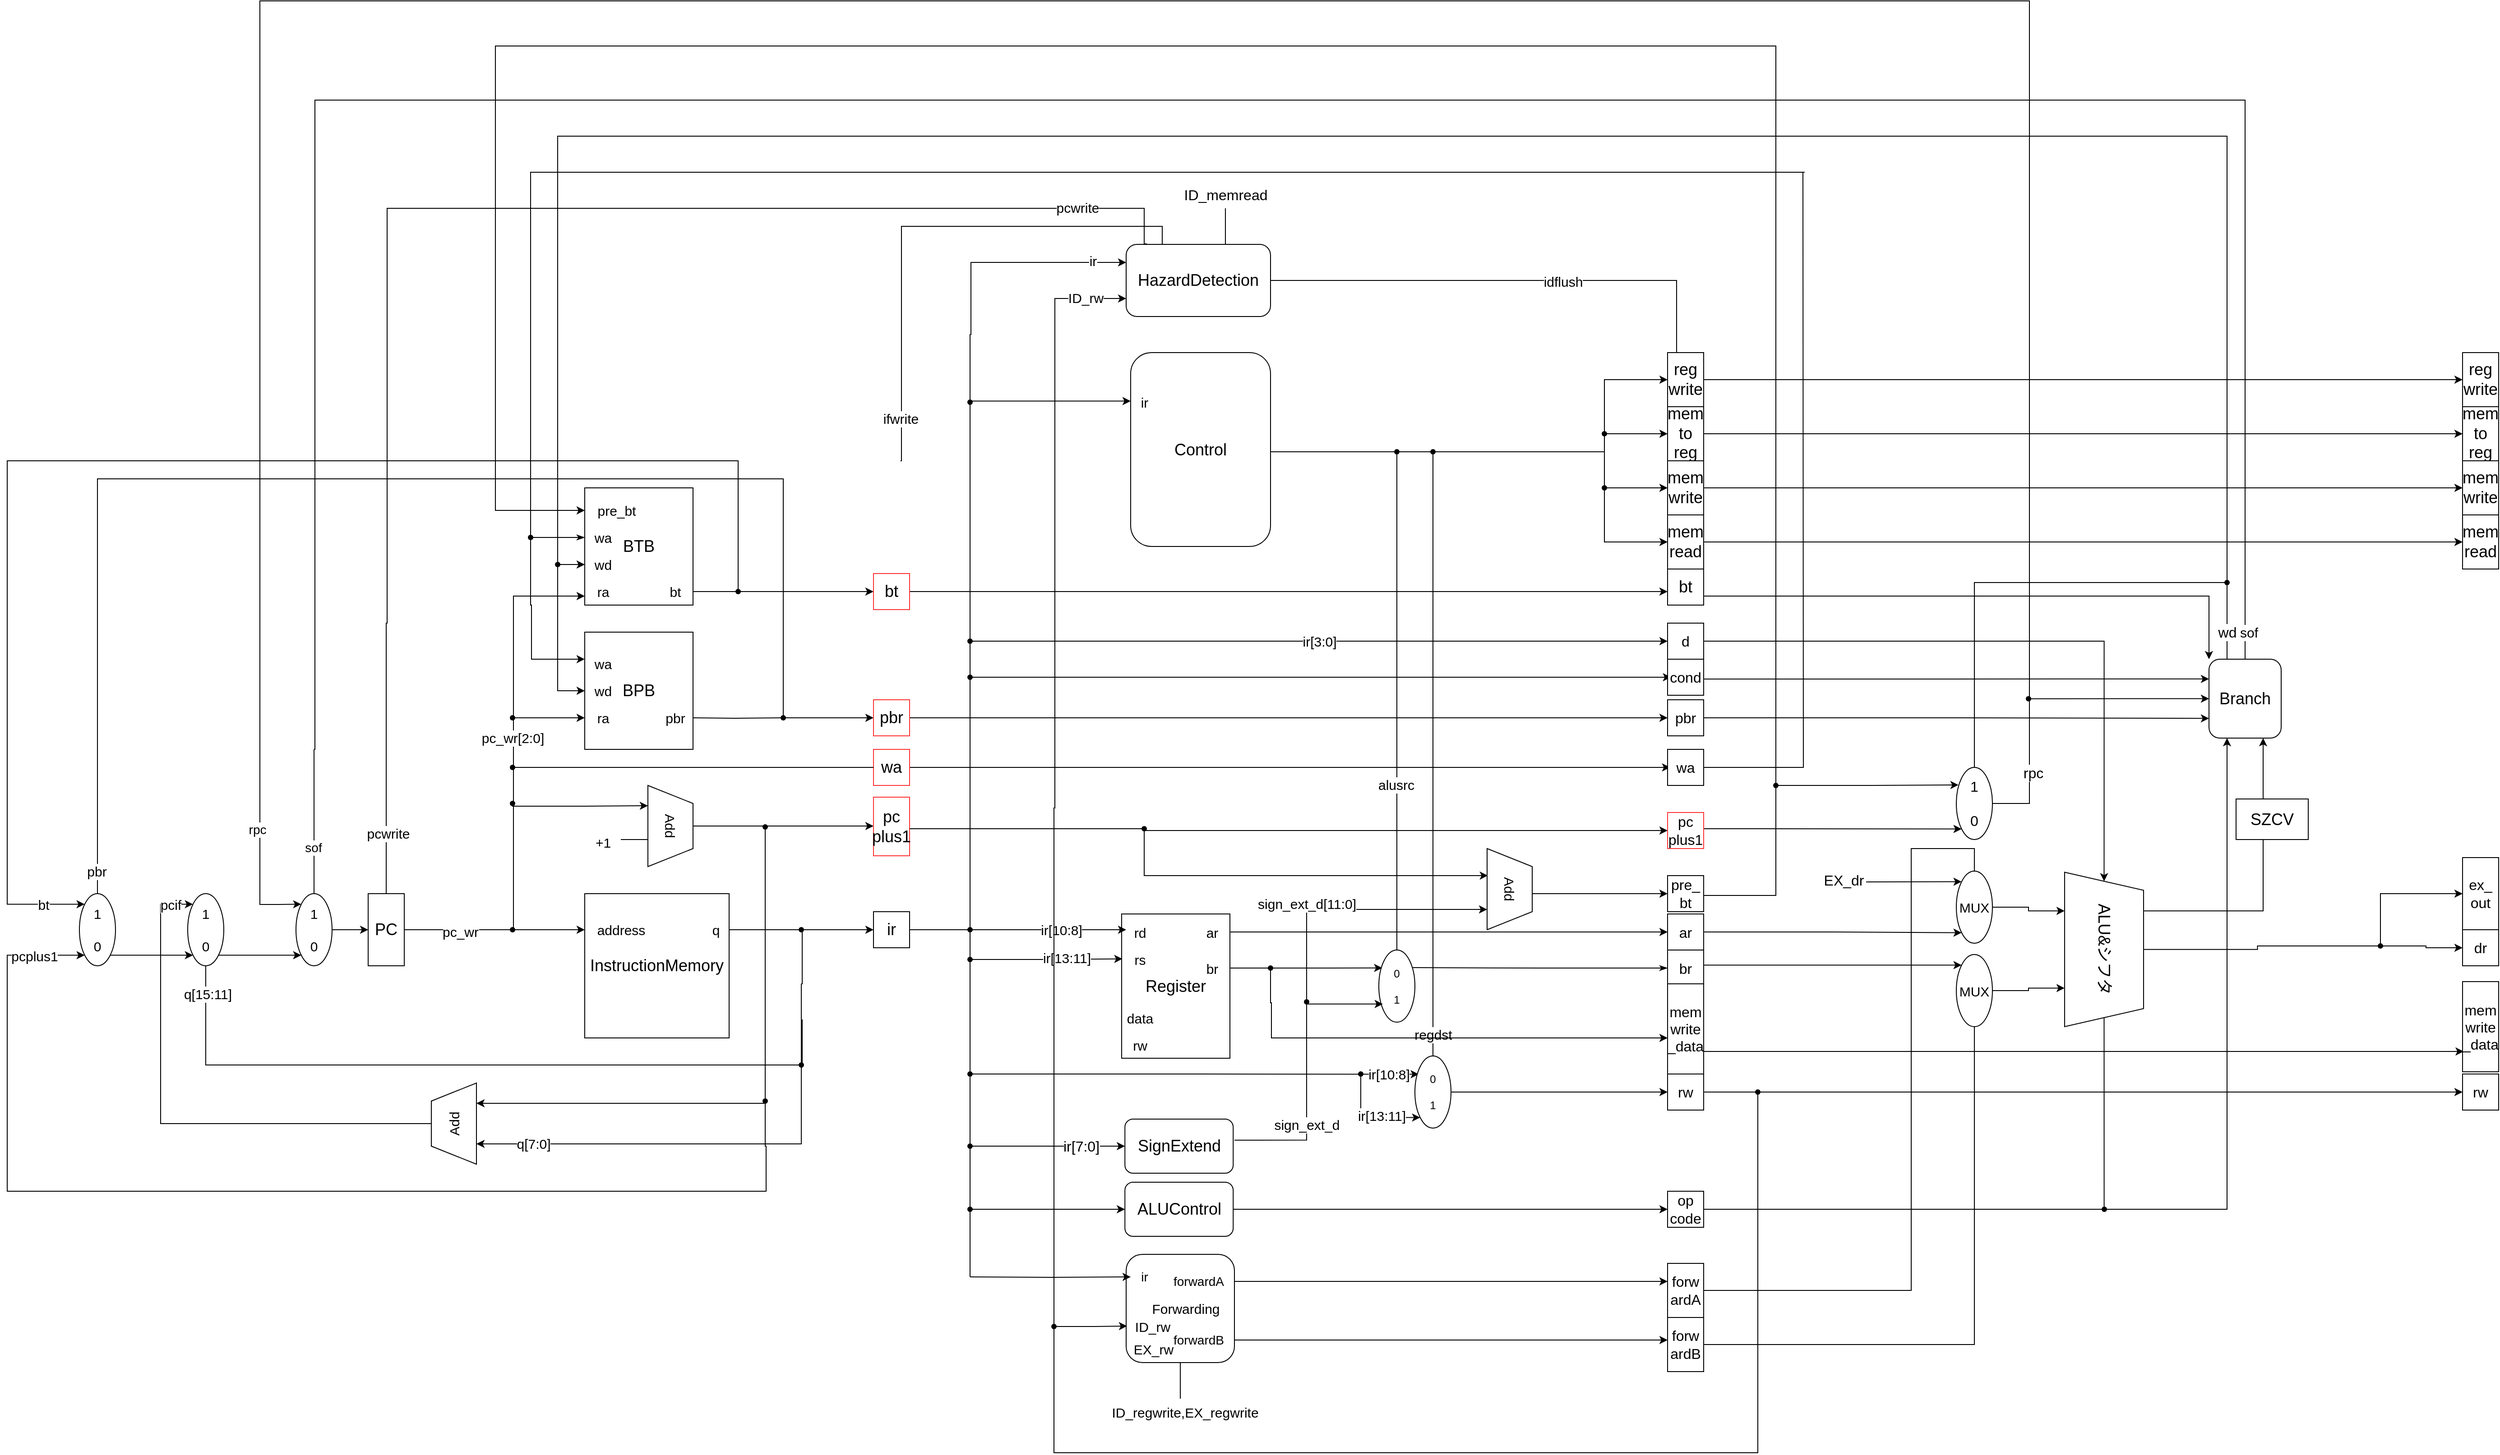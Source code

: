 <mxfile version="21.2.9" type="github">
  <diagram name="ページ1" id="xfN9UBV0C2tQXgF8YeEa">
    <mxGraphModel dx="1887" dy="1765" grid="1" gridSize="10" guides="1" tooltips="1" connect="1" arrows="1" fold="1" page="1" pageScale="1" pageWidth="827" pageHeight="1169" math="0" shadow="0">
      <root>
        <mxCell id="0" />
        <mxCell id="1" parent="0" />
        <mxCell id="cY8kMOldSic-Vgdh4lLR-4" style="edgeStyle=orthogonalEdgeStyle;rounded=0;orthogonalLoop=1;jettySize=auto;html=1;exitDx=0;exitDy=0;entryX=0;entryY=0.5;entryDx=0;entryDy=0;entryPerimeter=0;" edge="1" parent="1" source="cY8kMOldSic-Vgdh4lLR-15" target="cY8kMOldSic-Vgdh4lLR-3">
          <mxGeometry relative="1" as="geometry" />
        </mxCell>
        <mxCell id="cY8kMOldSic-Vgdh4lLR-117" style="edgeStyle=orthogonalEdgeStyle;rounded=0;orthogonalLoop=1;jettySize=auto;html=1;endArrow=none;endFill=0;entryX=0.144;entryY=-0.006;entryDx=0;entryDy=0;entryPerimeter=0;" edge="1" parent="1" source="cY8kMOldSic-Vgdh4lLR-1" target="cY8kMOldSic-Vgdh4lLR-237">
          <mxGeometry relative="1" as="geometry">
            <mxPoint x="1020" y="-40" as="targetPoint" />
            <Array as="points">
              <mxPoint x="180" y="420" />
              <mxPoint x="181" y="420" />
              <mxPoint x="181" y="-40" />
              <mxPoint x="1020" y="-40" />
              <mxPoint x="1020" />
            </Array>
          </mxGeometry>
        </mxCell>
        <mxCell id="cY8kMOldSic-Vgdh4lLR-118" value="&lt;font style=&quot;font-size: 15px;&quot;&gt;pcwrite&lt;/font&gt;" style="edgeLabel;html=1;align=center;verticalAlign=middle;resizable=0;points=[];" vertex="1" connectable="0" parent="cY8kMOldSic-Vgdh4lLR-117">
          <mxGeometry x="-0.918" y="-2" relative="1" as="geometry">
            <mxPoint as="offset" />
          </mxGeometry>
        </mxCell>
        <mxCell id="cY8kMOldSic-Vgdh4lLR-249" value="&lt;font style=&quot;font-size: 15px;&quot;&gt;pcwrite&lt;/font&gt;" style="edgeLabel;html=1;align=center;verticalAlign=middle;resizable=0;points=[];" vertex="1" connectable="0" parent="cY8kMOldSic-Vgdh4lLR-117">
          <mxGeometry x="0.858" y="2" relative="1" as="geometry">
            <mxPoint y="1" as="offset" />
          </mxGeometry>
        </mxCell>
        <mxCell id="cY8kMOldSic-Vgdh4lLR-1" value="&lt;font style=&quot;font-size: 18px;&quot;&gt;PC&lt;/font&gt;" style="rounded=0;whiteSpace=wrap;html=1;" vertex="1" parent="1">
          <mxGeometry x="160" y="720" width="40" height="80" as="geometry" />
        </mxCell>
        <mxCell id="cY8kMOldSic-Vgdh4lLR-2" value="&lt;font style=&quot;font-size: 18px;&quot;&gt;InstructionMemory&lt;/font&gt;" style="rounded=0;whiteSpace=wrap;html=1;" vertex="1" parent="1">
          <mxGeometry x="400" y="720" width="160" height="160" as="geometry" />
        </mxCell>
        <mxCell id="cY8kMOldSic-Vgdh4lLR-3" value="&lt;font style=&quot;font-size: 15px;&quot;&gt;address&lt;/font&gt;" style="text;html=1;align=center;verticalAlign=middle;resizable=0;points=[];autosize=1;strokeColor=none;fillColor=none;" vertex="1" parent="1">
          <mxGeometry x="400" y="745" width="80" height="30" as="geometry" />
        </mxCell>
        <mxCell id="cY8kMOldSic-Vgdh4lLR-5" value="&lt;font style=&quot;font-size: 18px;&quot;&gt;BPB&lt;/font&gt;" style="rounded=0;whiteSpace=wrap;html=1;" vertex="1" parent="1">
          <mxGeometry x="400" y="430" width="120" height="130" as="geometry" />
        </mxCell>
        <mxCell id="cY8kMOldSic-Vgdh4lLR-6" value="&lt;span style=&quot;font-size: 15px;&quot;&gt;ra&lt;/span&gt;" style="text;html=1;align=center;verticalAlign=middle;resizable=0;points=[];autosize=1;strokeColor=none;fillColor=none;" vertex="1" parent="1">
          <mxGeometry x="400" y="510" width="40" height="30" as="geometry" />
        </mxCell>
        <mxCell id="cY8kMOldSic-Vgdh4lLR-7" value="&lt;span style=&quot;font-size: 15px;&quot;&gt;wd&lt;/span&gt;" style="text;html=1;align=center;verticalAlign=middle;resizable=0;points=[];autosize=1;strokeColor=none;fillColor=none;" vertex="1" parent="1">
          <mxGeometry x="400" y="480" width="40" height="30" as="geometry" />
        </mxCell>
        <mxCell id="cY8kMOldSic-Vgdh4lLR-8" value="&lt;span style=&quot;font-size: 15px;&quot;&gt;wa&lt;/span&gt;" style="text;html=1;align=center;verticalAlign=middle;resizable=0;points=[];autosize=1;strokeColor=none;fillColor=none;" vertex="1" parent="1">
          <mxGeometry x="400" y="450" width="40" height="30" as="geometry" />
        </mxCell>
        <mxCell id="cY8kMOldSic-Vgdh4lLR-9" value="&lt;font style=&quot;font-size: 18px;&quot;&gt;BTB&lt;/font&gt;" style="rounded=0;whiteSpace=wrap;html=1;" vertex="1" parent="1">
          <mxGeometry x="400" y="270" width="120" height="130" as="geometry" />
        </mxCell>
        <mxCell id="cY8kMOldSic-Vgdh4lLR-10" value="&lt;span style=&quot;font-size: 15px;&quot;&gt;ra&lt;/span&gt;" style="text;html=1;align=center;verticalAlign=middle;resizable=0;points=[];autosize=1;strokeColor=none;fillColor=none;" vertex="1" parent="1">
          <mxGeometry x="400" y="370" width="40" height="30" as="geometry" />
        </mxCell>
        <mxCell id="cY8kMOldSic-Vgdh4lLR-11" value="&lt;span style=&quot;font-size: 15px;&quot;&gt;wd&lt;/span&gt;" style="text;html=1;align=center;verticalAlign=middle;resizable=0;points=[];autosize=1;strokeColor=none;fillColor=none;" vertex="1" parent="1">
          <mxGeometry x="400" y="340" width="40" height="30" as="geometry" />
        </mxCell>
        <mxCell id="cY8kMOldSic-Vgdh4lLR-12" value="&lt;span style=&quot;font-size: 15px;&quot;&gt;wa&lt;/span&gt;" style="text;html=1;align=center;verticalAlign=middle;resizable=0;points=[];autosize=1;strokeColor=none;fillColor=none;" vertex="1" parent="1">
          <mxGeometry x="400" y="310" width="40" height="30" as="geometry" />
        </mxCell>
        <mxCell id="cY8kMOldSic-Vgdh4lLR-31" style="edgeStyle=orthogonalEdgeStyle;rounded=0;orthogonalLoop=1;jettySize=auto;html=1;entryX=0;entryY=0.5;entryDx=0;entryDy=0;" edge="1" parent="1" source="cY8kMOldSic-Vgdh4lLR-35" target="cY8kMOldSic-Vgdh4lLR-28">
          <mxGeometry relative="1" as="geometry" />
        </mxCell>
        <mxCell id="cY8kMOldSic-Vgdh4lLR-13" value="&lt;span style=&quot;font-size: 15px;&quot;&gt;pbr&lt;/span&gt;" style="text;html=1;align=center;verticalAlign=middle;resizable=0;points=[];autosize=1;strokeColor=none;fillColor=none;" vertex="1" parent="1">
          <mxGeometry x="475" y="510" width="50" height="30" as="geometry" />
        </mxCell>
        <mxCell id="cY8kMOldSic-Vgdh4lLR-14" value="" style="edgeStyle=orthogonalEdgeStyle;rounded=0;orthogonalLoop=1;jettySize=auto;html=1;exitX=1;exitY=0.5;exitDx=0;exitDy=0;entryDx=0;entryDy=0;entryPerimeter=0;endArrow=none;endFill=0;" edge="1" parent="1" source="cY8kMOldSic-Vgdh4lLR-1" target="cY8kMOldSic-Vgdh4lLR-15">
          <mxGeometry relative="1" as="geometry">
            <mxPoint x="200" y="760" as="sourcePoint" />
            <mxPoint x="400" y="760" as="targetPoint" />
          </mxGeometry>
        </mxCell>
        <mxCell id="cY8kMOldSic-Vgdh4lLR-20" value="&lt;font style=&quot;font-size: 15px;&quot;&gt;pc_wr&lt;/font&gt;" style="edgeLabel;html=1;align=center;verticalAlign=middle;resizable=0;points=[];" vertex="1" connectable="0" parent="cY8kMOldSic-Vgdh4lLR-14">
          <mxGeometry x="0.033" y="-2" relative="1" as="geometry">
            <mxPoint as="offset" />
          </mxGeometry>
        </mxCell>
        <mxCell id="cY8kMOldSic-Vgdh4lLR-16" style="edgeStyle=orthogonalEdgeStyle;rounded=0;orthogonalLoop=1;jettySize=auto;html=1;entryX=0;entryY=0.667;entryDx=0;entryDy=0;entryPerimeter=0;" edge="1" parent="1" source="cY8kMOldSic-Vgdh4lLR-57" target="cY8kMOldSic-Vgdh4lLR-10">
          <mxGeometry relative="1" as="geometry">
            <mxPoint x="320" y="380" as="targetPoint" />
            <Array as="points">
              <mxPoint x="321" y="390" />
            </Array>
          </mxGeometry>
        </mxCell>
        <mxCell id="cY8kMOldSic-Vgdh4lLR-15" value="" style="shape=waypoint;sketch=0;fillStyle=solid;size=6;pointerEvents=1;points=[];fillColor=none;resizable=0;rotatable=0;perimeter=centerPerimeter;snapToPoint=1;" vertex="1" parent="1">
          <mxGeometry x="310" y="750" width="20" height="20" as="geometry" />
        </mxCell>
        <mxCell id="cY8kMOldSic-Vgdh4lLR-19" style="edgeStyle=orthogonalEdgeStyle;rounded=0;orthogonalLoop=1;jettySize=auto;html=1;" edge="1" parent="1" source="cY8kMOldSic-Vgdh4lLR-17" target="cY8kMOldSic-Vgdh4lLR-6">
          <mxGeometry relative="1" as="geometry" />
        </mxCell>
        <mxCell id="cY8kMOldSic-Vgdh4lLR-17" value="" style="shape=waypoint;sketch=0;fillStyle=solid;size=6;pointerEvents=1;points=[];fillColor=none;resizable=0;rotatable=0;perimeter=centerPerimeter;snapToPoint=1;" vertex="1" parent="1">
          <mxGeometry x="310" y="515" width="20" height="20" as="geometry" />
        </mxCell>
        <mxCell id="cY8kMOldSic-Vgdh4lLR-27" style="edgeStyle=orthogonalEdgeStyle;rounded=0;orthogonalLoop=1;jettySize=auto;html=1;entryX=0;entryY=0.5;entryDx=0;entryDy=0;" edge="1" parent="1" source="cY8kMOldSic-Vgdh4lLR-44" target="cY8kMOldSic-Vgdh4lLR-26">
          <mxGeometry relative="1" as="geometry" />
        </mxCell>
        <mxCell id="cY8kMOldSic-Vgdh4lLR-23" value="&lt;font style=&quot;font-size: 15px;&quot;&gt;q&lt;/font&gt;" style="text;html=1;align=center;verticalAlign=middle;resizable=0;points=[];autosize=1;strokeColor=none;fillColor=none;" vertex="1" parent="1">
          <mxGeometry x="530" y="745" width="30" height="30" as="geometry" />
        </mxCell>
        <mxCell id="cY8kMOldSic-Vgdh4lLR-30" style="edgeStyle=orthogonalEdgeStyle;rounded=0;orthogonalLoop=1;jettySize=auto;html=1;entryX=0;entryY=0.5;entryDx=0;entryDy=0;" edge="1" parent="1" source="cY8kMOldSic-Vgdh4lLR-32" target="cY8kMOldSic-Vgdh4lLR-29">
          <mxGeometry relative="1" as="geometry" />
        </mxCell>
        <mxCell id="cY8kMOldSic-Vgdh4lLR-24" value="&lt;span style=&quot;font-size: 15px;&quot;&gt;bt&lt;/span&gt;" style="text;html=1;align=center;verticalAlign=middle;resizable=0;points=[];autosize=1;strokeColor=none;fillColor=none;" vertex="1" parent="1">
          <mxGeometry x="480" y="370" width="40" height="30" as="geometry" />
        </mxCell>
        <mxCell id="cY8kMOldSic-Vgdh4lLR-300" style="edgeStyle=orthogonalEdgeStyle;rounded=0;orthogonalLoop=1;jettySize=auto;html=1;entryX=1;entryY=0.5;entryDx=0;entryDy=0;endArrow=none;endFill=0;startArrow=none;startFill=0;" edge="1" parent="1" source="cY8kMOldSic-Vgdh4lLR-304" target="cY8kMOldSic-Vgdh4lLR-145">
          <mxGeometry relative="1" as="geometry">
            <mxPoint x="1710" y="722.222" as="targetPoint" />
            <Array as="points">
              <mxPoint x="1720" y="722" />
              <mxPoint x="1640" y="722" />
            </Array>
          </mxGeometry>
        </mxCell>
        <mxCell id="cY8kMOldSic-Vgdh4lLR-25" value="&lt;span style=&quot;font-size: 15px;&quot;&gt;pre_bt&lt;/span&gt;" style="text;html=1;align=center;verticalAlign=middle;resizable=0;points=[];autosize=1;strokeColor=none;fillColor=none;" vertex="1" parent="1">
          <mxGeometry x="400" y="280" width="70" height="30" as="geometry" />
        </mxCell>
        <mxCell id="cY8kMOldSic-Vgdh4lLR-26" value="&lt;font style=&quot;font-size: 18px;&quot;&gt;ir&lt;/font&gt;" style="rounded=0;whiteSpace=wrap;html=1;" vertex="1" parent="1">
          <mxGeometry x="720" y="740" width="40" height="40" as="geometry" />
        </mxCell>
        <mxCell id="cY8kMOldSic-Vgdh4lLR-194" style="edgeStyle=orthogonalEdgeStyle;rounded=0;orthogonalLoop=1;jettySize=auto;html=1;entryX=0;entryY=0.5;entryDx=0;entryDy=0;" edge="1" parent="1" source="cY8kMOldSic-Vgdh4lLR-28" target="cY8kMOldSic-Vgdh4lLR-153">
          <mxGeometry relative="1" as="geometry" />
        </mxCell>
        <mxCell id="cY8kMOldSic-Vgdh4lLR-28" value="&lt;font style=&quot;font-size: 18px;&quot;&gt;pbr&lt;/font&gt;" style="rounded=0;whiteSpace=wrap;html=1;strokeColor=#FF3333;" vertex="1" parent="1">
          <mxGeometry x="720" y="505" width="40" height="40" as="geometry" />
        </mxCell>
        <mxCell id="cY8kMOldSic-Vgdh4lLR-204" style="edgeStyle=orthogonalEdgeStyle;rounded=0;orthogonalLoop=1;jettySize=auto;html=1;" edge="1" parent="1" source="cY8kMOldSic-Vgdh4lLR-29">
          <mxGeometry relative="1" as="geometry">
            <mxPoint x="1600" y="385" as="targetPoint" />
          </mxGeometry>
        </mxCell>
        <mxCell id="cY8kMOldSic-Vgdh4lLR-29" value="&lt;font style=&quot;font-size: 18px;&quot;&gt;bt&lt;/font&gt;" style="rounded=0;whiteSpace=wrap;html=1;strokeColor=#FF3333;" vertex="1" parent="1">
          <mxGeometry x="720" y="365" width="40" height="40" as="geometry" />
        </mxCell>
        <mxCell id="cY8kMOldSic-Vgdh4lLR-33" value="" style="edgeStyle=orthogonalEdgeStyle;rounded=0;orthogonalLoop=1;jettySize=auto;html=1;entryDx=0;entryDy=0;endArrow=none;endFill=0;" edge="1" parent="1" source="cY8kMOldSic-Vgdh4lLR-24" target="cY8kMOldSic-Vgdh4lLR-32">
          <mxGeometry relative="1" as="geometry">
            <mxPoint x="520" y="385" as="sourcePoint" />
            <mxPoint x="720" y="385" as="targetPoint" />
          </mxGeometry>
        </mxCell>
        <mxCell id="cY8kMOldSic-Vgdh4lLR-83" style="edgeStyle=orthogonalEdgeStyle;rounded=0;orthogonalLoop=1;jettySize=auto;html=1;entryX=0;entryY=0;entryDx=0;entryDy=0;" edge="1" parent="1" source="cY8kMOldSic-Vgdh4lLR-32" target="cY8kMOldSic-Vgdh4lLR-69">
          <mxGeometry relative="1" as="geometry">
            <mxPoint x="-220" y="730" as="targetPoint" />
            <Array as="points">
              <mxPoint x="570" y="240" />
              <mxPoint x="-240" y="240" />
              <mxPoint x="-240" y="732" />
            </Array>
          </mxGeometry>
        </mxCell>
        <mxCell id="cY8kMOldSic-Vgdh4lLR-84" value="&lt;font style=&quot;font-size: 15px;&quot;&gt;bt&lt;/font&gt;" style="edgeLabel;html=1;align=center;verticalAlign=middle;resizable=0;points=[];" vertex="1" connectable="0" parent="cY8kMOldSic-Vgdh4lLR-83">
          <mxGeometry x="0.939" relative="1" as="geometry">
            <mxPoint as="offset" />
          </mxGeometry>
        </mxCell>
        <mxCell id="cY8kMOldSic-Vgdh4lLR-32" value="" style="shape=waypoint;sketch=0;fillStyle=solid;size=6;pointerEvents=1;points=[];fillColor=none;resizable=0;rotatable=0;perimeter=centerPerimeter;snapToPoint=1;" vertex="1" parent="1">
          <mxGeometry x="560" y="375" width="20" height="20" as="geometry" />
        </mxCell>
        <mxCell id="cY8kMOldSic-Vgdh4lLR-34" value="" style="edgeStyle=orthogonalEdgeStyle;rounded=0;orthogonalLoop=1;jettySize=auto;html=1;entryDx=0;entryDy=0;endArrow=none;endFill=0;" edge="1" parent="1" target="cY8kMOldSic-Vgdh4lLR-35">
          <mxGeometry relative="1" as="geometry">
            <mxPoint x="520" y="525" as="sourcePoint" />
            <mxPoint x="720" y="525" as="targetPoint" />
          </mxGeometry>
        </mxCell>
        <mxCell id="cY8kMOldSic-Vgdh4lLR-85" style="edgeStyle=orthogonalEdgeStyle;rounded=0;orthogonalLoop=1;jettySize=auto;html=1;endArrow=none;endFill=0;" edge="1" parent="1" source="cY8kMOldSic-Vgdh4lLR-35">
          <mxGeometry relative="1" as="geometry">
            <mxPoint x="-140" y="640" as="targetPoint" />
            <Array as="points">
              <mxPoint x="620" y="260" />
              <mxPoint x="-140" y="260" />
            </Array>
          </mxGeometry>
        </mxCell>
        <mxCell id="cY8kMOldSic-Vgdh4lLR-35" value="" style="shape=waypoint;sketch=0;fillStyle=solid;size=6;pointerEvents=1;points=[];fillColor=none;resizable=0;rotatable=0;perimeter=centerPerimeter;snapToPoint=1;" vertex="1" parent="1">
          <mxGeometry x="610" y="515" width="20" height="20" as="geometry" />
        </mxCell>
        <mxCell id="cY8kMOldSic-Vgdh4lLR-81" style="edgeStyle=orthogonalEdgeStyle;rounded=0;orthogonalLoop=1;jettySize=auto;html=1;entryX=0;entryY=0.5;entryDx=0;entryDy=0;" edge="1" parent="1" source="cY8kMOldSic-Vgdh4lLR-37" target="cY8kMOldSic-Vgdh4lLR-1">
          <mxGeometry relative="1" as="geometry" />
        </mxCell>
        <mxCell id="cY8kMOldSic-Vgdh4lLR-37" value="&lt;font style=&quot;font-size: 15px;&quot;&gt;1&lt;br&gt;&lt;br&gt;0&lt;/font&gt;" style="ellipse;whiteSpace=wrap;html=1;" vertex="1" parent="1">
          <mxGeometry x="80" y="720" width="40" height="80" as="geometry" />
        </mxCell>
        <mxCell id="cY8kMOldSic-Vgdh4lLR-38" value="" style="endArrow=none;html=1;rounded=0;" edge="1" parent="1">
          <mxGeometry width="50" height="50" relative="1" as="geometry">
            <mxPoint x="100" y="720" as="sourcePoint" />
            <mxPoint x="100" y="560" as="targetPoint" />
          </mxGeometry>
        </mxCell>
        <mxCell id="cY8kMOldSic-Vgdh4lLR-39" value="&lt;font style=&quot;font-size: 14px;&quot;&gt;sof&lt;/font&gt;" style="edgeLabel;html=1;align=center;verticalAlign=middle;resizable=0;points=[];" vertex="1" connectable="0" parent="cY8kMOldSic-Vgdh4lLR-38">
          <mxGeometry x="-0.362" y="1" relative="1" as="geometry">
            <mxPoint as="offset" />
          </mxGeometry>
        </mxCell>
        <mxCell id="cY8kMOldSic-Vgdh4lLR-40" value="" style="endArrow=classic;html=1;rounded=0;entryX=0;entryY=0;entryDx=0;entryDy=0;" edge="1" parent="1" target="cY8kMOldSic-Vgdh4lLR-37">
          <mxGeometry width="50" height="50" relative="1" as="geometry">
            <mxPoint x="40" y="440" as="sourcePoint" />
            <mxPoint x="40" y="730" as="targetPoint" />
            <Array as="points">
              <mxPoint x="40" y="630" />
              <mxPoint x="40" y="732" />
              <mxPoint x="60" y="732" />
            </Array>
          </mxGeometry>
        </mxCell>
        <mxCell id="cY8kMOldSic-Vgdh4lLR-41" value="&lt;font style=&quot;font-size: 14px;&quot;&gt;rpc&lt;/font&gt;" style="edgeLabel;html=1;align=center;verticalAlign=middle;resizable=0;points=[];" vertex="1" connectable="0" parent="cY8kMOldSic-Vgdh4lLR-40">
          <mxGeometry x="0.237" y="-3" relative="1" as="geometry">
            <mxPoint as="offset" />
          </mxGeometry>
        </mxCell>
        <mxCell id="cY8kMOldSic-Vgdh4lLR-68" style="edgeStyle=orthogonalEdgeStyle;rounded=0;orthogonalLoop=1;jettySize=auto;html=1;exitX=1;exitY=1;exitDx=0;exitDy=0;entryX=0;entryY=1;entryDx=0;entryDy=0;" edge="1" parent="1" source="cY8kMOldSic-Vgdh4lLR-42" target="cY8kMOldSic-Vgdh4lLR-37">
          <mxGeometry relative="1" as="geometry" />
        </mxCell>
        <mxCell id="cY8kMOldSic-Vgdh4lLR-42" value="&lt;font style=&quot;font-size: 15px;&quot;&gt;1&lt;br&gt;&lt;br&gt;0&lt;/font&gt;" style="ellipse;whiteSpace=wrap;html=1;" vertex="1" parent="1">
          <mxGeometry x="-40" y="720" width="40" height="80" as="geometry" />
        </mxCell>
        <mxCell id="cY8kMOldSic-Vgdh4lLR-43" value="" style="edgeStyle=orthogonalEdgeStyle;rounded=0;orthogonalLoop=1;jettySize=auto;html=1;entryDx=0;entryDy=0;endArrow=none;endFill=0;" edge="1" parent="1" source="cY8kMOldSic-Vgdh4lLR-23" target="cY8kMOldSic-Vgdh4lLR-44">
          <mxGeometry relative="1" as="geometry">
            <mxPoint x="560" y="760" as="sourcePoint" />
            <mxPoint x="720" y="760" as="targetPoint" />
          </mxGeometry>
        </mxCell>
        <mxCell id="cY8kMOldSic-Vgdh4lLR-45" style="edgeStyle=orthogonalEdgeStyle;rounded=0;orthogonalLoop=1;jettySize=auto;html=1;entryX=0.5;entryY=1;entryDx=0;entryDy=0;endArrow=none;endFill=0;" edge="1" parent="1" source="cY8kMOldSic-Vgdh4lLR-51" target="cY8kMOldSic-Vgdh4lLR-42">
          <mxGeometry relative="1" as="geometry">
            <mxPoint x="-20" y="900" as="targetPoint" />
            <Array as="points">
              <mxPoint x="-20" y="910" />
            </Array>
          </mxGeometry>
        </mxCell>
        <mxCell id="cY8kMOldSic-Vgdh4lLR-47" value="&lt;font style=&quot;font-size: 15px;&quot;&gt;q[15:11]&lt;/font&gt;" style="edgeLabel;html=1;align=center;verticalAlign=middle;resizable=0;points=[];" vertex="1" connectable="0" parent="cY8kMOldSic-Vgdh4lLR-45">
          <mxGeometry x="0.92" y="-2" relative="1" as="geometry">
            <mxPoint as="offset" />
          </mxGeometry>
        </mxCell>
        <mxCell id="cY8kMOldSic-Vgdh4lLR-44" value="" style="shape=waypoint;sketch=0;fillStyle=solid;size=6;pointerEvents=1;points=[];fillColor=none;resizable=0;rotatable=0;perimeter=centerPerimeter;snapToPoint=1;" vertex="1" parent="1">
          <mxGeometry x="630" y="750" width="20" height="20" as="geometry" />
        </mxCell>
        <mxCell id="cY8kMOldSic-Vgdh4lLR-66" style="edgeStyle=orthogonalEdgeStyle;rounded=0;orthogonalLoop=1;jettySize=auto;html=1;entryX=0;entryY=0;entryDx=0;entryDy=0;" edge="1" parent="1" source="cY8kMOldSic-Vgdh4lLR-48" target="cY8kMOldSic-Vgdh4lLR-42">
          <mxGeometry relative="1" as="geometry">
            <mxPoint x="-110" y="740" as="targetPoint" />
            <Array as="points">
              <mxPoint x="-70" y="975" />
              <mxPoint x="-70" y="732" />
            </Array>
          </mxGeometry>
        </mxCell>
        <mxCell id="cY8kMOldSic-Vgdh4lLR-67" value="&lt;font style=&quot;font-size: 15px;&quot;&gt;pcif&lt;/font&gt;" style="edgeLabel;html=1;align=center;verticalAlign=middle;resizable=0;points=[];" vertex="1" connectable="0" parent="cY8kMOldSic-Vgdh4lLR-66">
          <mxGeometry x="0.914" relative="1" as="geometry">
            <mxPoint as="offset" />
          </mxGeometry>
        </mxCell>
        <mxCell id="cY8kMOldSic-Vgdh4lLR-48" value="&lt;span style=&quot;font-size: 15px;&quot;&gt;Add&lt;/span&gt;" style="shape=trapezoid;perimeter=trapezoidPerimeter;whiteSpace=wrap;html=1;fixedSize=1;rotation=-90;" vertex="1" parent="1">
          <mxGeometry x="210" y="950" width="90" height="50" as="geometry" />
        </mxCell>
        <mxCell id="cY8kMOldSic-Vgdh4lLR-49" value="" style="edgeStyle=orthogonalEdgeStyle;rounded=0;orthogonalLoop=1;jettySize=auto;html=1;entryDx=0;entryDy=0;endArrow=none;endFill=0;" edge="1" parent="1" target="cY8kMOldSic-Vgdh4lLR-51">
          <mxGeometry relative="1" as="geometry">
            <mxPoint x="-20" y="800" as="targetPoint" />
            <mxPoint x="640" y="860" as="sourcePoint" />
            <Array as="points" />
          </mxGeometry>
        </mxCell>
        <mxCell id="cY8kMOldSic-Vgdh4lLR-52" style="edgeStyle=orthogonalEdgeStyle;rounded=0;orthogonalLoop=1;jettySize=auto;html=1;entryX=0.25;entryY=1;entryDx=0;entryDy=0;" edge="1" parent="1" source="cY8kMOldSic-Vgdh4lLR-51" target="cY8kMOldSic-Vgdh4lLR-48">
          <mxGeometry relative="1" as="geometry">
            <Array as="points">
              <mxPoint x="640" y="998" />
            </Array>
          </mxGeometry>
        </mxCell>
        <mxCell id="cY8kMOldSic-Vgdh4lLR-53" value="&lt;font style=&quot;font-size: 15px;&quot;&gt;q[7:0]&lt;/font&gt;" style="edgeLabel;html=1;align=center;verticalAlign=middle;resizable=0;points=[];" vertex="1" connectable="0" parent="cY8kMOldSic-Vgdh4lLR-52">
          <mxGeometry x="0.718" y="-1" relative="1" as="geometry">
            <mxPoint as="offset" />
          </mxGeometry>
        </mxCell>
        <mxCell id="cY8kMOldSic-Vgdh4lLR-51" value="" style="shape=waypoint;sketch=0;fillStyle=solid;size=6;pointerEvents=1;points=[];fillColor=none;resizable=0;rotatable=0;perimeter=centerPerimeter;snapToPoint=1;" vertex="1" parent="1">
          <mxGeometry x="630" y="900" width="20" height="20" as="geometry" />
        </mxCell>
        <mxCell id="cY8kMOldSic-Vgdh4lLR-62" style="edgeStyle=orthogonalEdgeStyle;rounded=0;orthogonalLoop=1;jettySize=auto;html=1;" edge="1" parent="1" source="cY8kMOldSic-Vgdh4lLR-54">
          <mxGeometry relative="1" as="geometry">
            <mxPoint x="720" y="645" as="targetPoint" />
          </mxGeometry>
        </mxCell>
        <mxCell id="cY8kMOldSic-Vgdh4lLR-54" value="&lt;span style=&quot;font-size: 15px;&quot;&gt;Add&lt;/span&gt;" style="shape=trapezoid;perimeter=trapezoidPerimeter;whiteSpace=wrap;html=1;fixedSize=1;rotation=90;" vertex="1" parent="1">
          <mxGeometry x="450" y="620" width="90" height="50" as="geometry" />
        </mxCell>
        <mxCell id="cY8kMOldSic-Vgdh4lLR-55" value="" style="edgeStyle=orthogonalEdgeStyle;rounded=0;orthogonalLoop=1;jettySize=auto;html=1;entryDx=0;entryDy=0;entryPerimeter=0;endArrow=none;endFill=0;" edge="1" parent="1" source="cY8kMOldSic-Vgdh4lLR-15" target="cY8kMOldSic-Vgdh4lLR-57">
          <mxGeometry relative="1" as="geometry">
            <mxPoint x="400" y="390" as="targetPoint" />
            <mxPoint x="320" y="760" as="sourcePoint" />
            <Array as="points">
              <mxPoint x="321" y="760" />
            </Array>
          </mxGeometry>
        </mxCell>
        <mxCell id="cY8kMOldSic-Vgdh4lLR-56" value="&lt;font style=&quot;font-size: 15px;&quot;&gt;pc_wr[2:0]&lt;/font&gt;" style="edgeLabel;html=1;align=center;verticalAlign=middle;resizable=0;points=[];" vertex="1" connectable="0" parent="cY8kMOldSic-Vgdh4lLR-55">
          <mxGeometry x="-0.571" y="-4" relative="1" as="geometry">
            <mxPoint x="-5" y="-184" as="offset" />
          </mxGeometry>
        </mxCell>
        <mxCell id="cY8kMOldSic-Vgdh4lLR-58" style="edgeStyle=orthogonalEdgeStyle;rounded=0;orthogonalLoop=1;jettySize=auto;html=1;entryX=0.25;entryY=1;entryDx=0;entryDy=0;" edge="1" parent="1" source="cY8kMOldSic-Vgdh4lLR-57" target="cY8kMOldSic-Vgdh4lLR-54">
          <mxGeometry relative="1" as="geometry">
            <Array as="points">
              <mxPoint x="320" y="623" />
              <mxPoint x="400" y="623" />
            </Array>
          </mxGeometry>
        </mxCell>
        <mxCell id="cY8kMOldSic-Vgdh4lLR-57" value="" style="shape=waypoint;sketch=0;fillStyle=solid;size=6;pointerEvents=1;points=[];fillColor=none;resizable=0;rotatable=0;perimeter=centerPerimeter;snapToPoint=1;" vertex="1" parent="1">
          <mxGeometry x="310" y="610" width="20" height="20" as="geometry" />
        </mxCell>
        <mxCell id="cY8kMOldSic-Vgdh4lLR-60" value="" style="endArrow=none;html=1;rounded=0;" edge="1" parent="1">
          <mxGeometry width="50" height="50" relative="1" as="geometry">
            <mxPoint x="440" y="660" as="sourcePoint" />
            <mxPoint x="470" y="660" as="targetPoint" />
          </mxGeometry>
        </mxCell>
        <mxCell id="cY8kMOldSic-Vgdh4lLR-61" value="&lt;font style=&quot;font-size: 15px;&quot;&gt;+1&lt;/font&gt;" style="text;html=1;align=center;verticalAlign=middle;resizable=0;points=[];autosize=1;strokeColor=none;fillColor=none;" vertex="1" parent="1">
          <mxGeometry x="400" y="648" width="40" height="30" as="geometry" />
        </mxCell>
        <mxCell id="cY8kMOldSic-Vgdh4lLR-142" style="edgeStyle=orthogonalEdgeStyle;rounded=0;orthogonalLoop=1;jettySize=auto;html=1;entryX=0.333;entryY=0.983;entryDx=0;entryDy=0;entryPerimeter=0;" edge="1" parent="1" source="cY8kMOldSic-Vgdh4lLR-147" target="cY8kMOldSic-Vgdh4lLR-141">
          <mxGeometry relative="1" as="geometry">
            <Array as="points">
              <mxPoint x="1020" y="700" />
            </Array>
          </mxGeometry>
        </mxCell>
        <mxCell id="cY8kMOldSic-Vgdh4lLR-63" value="&lt;font style=&quot;font-size: 18px;&quot;&gt;pc&lt;br&gt;plus1&lt;/font&gt;" style="rounded=0;whiteSpace=wrap;html=1;strokeColor=#FF3333;" vertex="1" parent="1">
          <mxGeometry x="720" y="613" width="40" height="65" as="geometry" />
        </mxCell>
        <mxCell id="cY8kMOldSic-Vgdh4lLR-65" style="edgeStyle=orthogonalEdgeStyle;rounded=0;orthogonalLoop=1;jettySize=auto;html=1;entryX=0.75;entryY=1;entryDx=0;entryDy=0;" edge="1" parent="1" source="cY8kMOldSic-Vgdh4lLR-76" target="cY8kMOldSic-Vgdh4lLR-48">
          <mxGeometry relative="1" as="geometry">
            <mxPoint x="600" y="960" as="targetPoint" />
            <Array as="points">
              <mxPoint x="600" y="953" />
            </Array>
          </mxGeometry>
        </mxCell>
        <mxCell id="cY8kMOldSic-Vgdh4lLR-64" value="" style="shape=waypoint;sketch=0;fillStyle=solid;size=6;pointerEvents=1;points=[];fillColor=none;resizable=0;rotatable=0;perimeter=centerPerimeter;snapToPoint=1;" vertex="1" parent="1">
          <mxGeometry x="590" y="636" width="20" height="20" as="geometry" />
        </mxCell>
        <mxCell id="cY8kMOldSic-Vgdh4lLR-80" style="edgeStyle=orthogonalEdgeStyle;rounded=0;orthogonalLoop=1;jettySize=auto;html=1;exitX=1;exitY=1;exitDx=0;exitDy=0;entryX=0;entryY=1;entryDx=0;entryDy=0;" edge="1" parent="1" source="cY8kMOldSic-Vgdh4lLR-69" target="cY8kMOldSic-Vgdh4lLR-42">
          <mxGeometry relative="1" as="geometry" />
        </mxCell>
        <mxCell id="cY8kMOldSic-Vgdh4lLR-69" value="&lt;font style=&quot;font-size: 15px;&quot;&gt;1&lt;br&gt;&lt;br&gt;0&lt;/font&gt;" style="ellipse;whiteSpace=wrap;html=1;" vertex="1" parent="1">
          <mxGeometry x="-160" y="720" width="40" height="80" as="geometry" />
        </mxCell>
        <mxCell id="cY8kMOldSic-Vgdh4lLR-70" value="" style="endArrow=none;html=1;rounded=0;" edge="1" parent="1">
          <mxGeometry width="50" height="50" relative="1" as="geometry">
            <mxPoint x="-140" y="720" as="sourcePoint" />
            <mxPoint x="-140" y="640" as="targetPoint" />
          </mxGeometry>
        </mxCell>
        <mxCell id="cY8kMOldSic-Vgdh4lLR-71" value="&lt;font style=&quot;font-size: 15px;&quot;&gt;pbr&lt;/font&gt;" style="edgeLabel;html=1;align=center;verticalAlign=middle;resizable=0;points=[];" vertex="1" connectable="0" parent="cY8kMOldSic-Vgdh4lLR-70">
          <mxGeometry x="-0.375" y="1" relative="1" as="geometry">
            <mxPoint as="offset" />
          </mxGeometry>
        </mxCell>
        <mxCell id="cY8kMOldSic-Vgdh4lLR-77" value="" style="edgeStyle=orthogonalEdgeStyle;rounded=0;orthogonalLoop=1;jettySize=auto;html=1;entryDx=0;entryDy=0;endArrow=none;endFill=0;" edge="1" parent="1" source="cY8kMOldSic-Vgdh4lLR-64" target="cY8kMOldSic-Vgdh4lLR-76">
          <mxGeometry relative="1" as="geometry">
            <mxPoint x="280" y="953" as="targetPoint" />
            <mxPoint x="600" y="646" as="sourcePoint" />
            <Array as="points" />
          </mxGeometry>
        </mxCell>
        <mxCell id="cY8kMOldSic-Vgdh4lLR-78" style="edgeStyle=orthogonalEdgeStyle;rounded=0;orthogonalLoop=1;jettySize=auto;html=1;entryX=0;entryY=1;entryDx=0;entryDy=0;" edge="1" parent="1" source="cY8kMOldSic-Vgdh4lLR-76" target="cY8kMOldSic-Vgdh4lLR-69">
          <mxGeometry relative="1" as="geometry">
            <mxPoint x="-230" y="810" as="targetPoint" />
            <Array as="points">
              <mxPoint x="600" y="1000" />
              <mxPoint x="601" y="1000" />
              <mxPoint x="601" y="1050" />
              <mxPoint x="-240" y="1050" />
              <mxPoint x="-240" y="788" />
            </Array>
          </mxGeometry>
        </mxCell>
        <mxCell id="cY8kMOldSic-Vgdh4lLR-79" value="&lt;font style=&quot;font-size: 15px;&quot;&gt;pcplus1&lt;/font&gt;" style="edgeLabel;html=1;align=center;verticalAlign=middle;resizable=0;points=[];" vertex="1" connectable="0" parent="cY8kMOldSic-Vgdh4lLR-78">
          <mxGeometry x="0.912" relative="1" as="geometry">
            <mxPoint as="offset" />
          </mxGeometry>
        </mxCell>
        <mxCell id="cY8kMOldSic-Vgdh4lLR-76" value="" style="shape=waypoint;sketch=0;fillStyle=solid;size=6;pointerEvents=1;points=[];fillColor=none;resizable=0;rotatable=0;perimeter=centerPerimeter;snapToPoint=1;" vertex="1" parent="1">
          <mxGeometry x="590" y="940" width="20" height="20" as="geometry" />
        </mxCell>
        <mxCell id="cY8kMOldSic-Vgdh4lLR-87" style="edgeStyle=orthogonalEdgeStyle;rounded=0;orthogonalLoop=1;jettySize=auto;html=1;exitDx=0;exitDy=0;" edge="1" parent="1" source="cY8kMOldSic-Vgdh4lLR-89" target="cY8kMOldSic-Vgdh4lLR-7">
          <mxGeometry relative="1" as="geometry">
            <mxPoint x="370" y="500" as="targetPoint" />
            <Array as="points">
              <mxPoint x="370" y="495" />
            </Array>
          </mxGeometry>
        </mxCell>
        <mxCell id="cY8kMOldSic-Vgdh4lLR-98" style="edgeStyle=orthogonalEdgeStyle;rounded=0;orthogonalLoop=1;jettySize=auto;html=1;endArrow=none;endFill=0;exitX=0.5;exitY=0;exitDx=0;exitDy=0;" edge="1" parent="1" source="cY8kMOldSic-Vgdh4lLR-289">
          <mxGeometry relative="1" as="geometry">
            <mxPoint x="100" y="560" as="targetPoint" />
            <mxPoint x="2250" y="400" as="sourcePoint" />
            <Array as="points">
              <mxPoint x="2240" y="-160" />
              <mxPoint x="101" y="-160" />
              <mxPoint x="101" y="560" />
            </Array>
          </mxGeometry>
        </mxCell>
        <mxCell id="cY8kMOldSic-Vgdh4lLR-99" value="&lt;font style=&quot;font-size: 15px;&quot;&gt;sof&lt;/font&gt;" style="edgeLabel;html=1;align=center;verticalAlign=middle;resizable=0;points=[];" vertex="1" connectable="0" parent="cY8kMOldSic-Vgdh4lLR-98">
          <mxGeometry x="-0.875" y="-4" relative="1" as="geometry">
            <mxPoint y="187" as="offset" />
          </mxGeometry>
        </mxCell>
        <mxCell id="cY8kMOldSic-Vgdh4lLR-91" style="edgeStyle=orthogonalEdgeStyle;rounded=0;orthogonalLoop=1;jettySize=auto;html=1;" edge="1" parent="1" source="cY8kMOldSic-Vgdh4lLR-89" target="cY8kMOldSic-Vgdh4lLR-11">
          <mxGeometry relative="1" as="geometry" />
        </mxCell>
        <mxCell id="cY8kMOldSic-Vgdh4lLR-298" style="edgeStyle=orthogonalEdgeStyle;rounded=0;orthogonalLoop=1;jettySize=auto;html=1;entryX=0.25;entryY=0;entryDx=0;entryDy=0;endArrow=none;endFill=0;" edge="1" parent="1" source="cY8kMOldSic-Vgdh4lLR-313" target="cY8kMOldSic-Vgdh4lLR-289">
          <mxGeometry relative="1" as="geometry">
            <mxPoint x="2220" y="-120" as="targetPoint" />
            <Array as="points" />
          </mxGeometry>
        </mxCell>
        <mxCell id="cY8kMOldSic-Vgdh4lLR-299" value="&lt;font style=&quot;font-size: 16px;&quot;&gt;wd&lt;/font&gt;" style="edgeLabel;html=1;align=center;verticalAlign=middle;resizable=0;points=[];" vertex="1" connectable="0" parent="cY8kMOldSic-Vgdh4lLR-298">
          <mxGeometry x="0.981" y="3" relative="1" as="geometry">
            <mxPoint x="-3" y="-29" as="offset" />
          </mxGeometry>
        </mxCell>
        <mxCell id="cY8kMOldSic-Vgdh4lLR-89" value="" style="shape=waypoint;sketch=0;fillStyle=solid;size=6;pointerEvents=1;points=[];fillColor=none;resizable=0;rotatable=0;perimeter=centerPerimeter;snapToPoint=1;" vertex="1" parent="1">
          <mxGeometry x="360" y="345" width="20" height="20" as="geometry" />
        </mxCell>
        <mxCell id="cY8kMOldSic-Vgdh4lLR-94" value="" style="edgeStyle=orthogonalEdgeStyle;rounded=0;orthogonalLoop=1;jettySize=auto;html=1;entryDx=0;entryDy=0;endArrow=none;endFill=0;startArrow=classicThin;startFill=1;" edge="1" parent="1" source="cY8kMOldSic-Vgdh4lLR-12" target="cY8kMOldSic-Vgdh4lLR-95">
          <mxGeometry relative="1" as="geometry">
            <mxPoint x="690" y="160" as="targetPoint" />
            <mxPoint x="400" y="325" as="sourcePoint" />
            <Array as="points">
              <mxPoint x="340" y="325" />
            </Array>
          </mxGeometry>
        </mxCell>
        <mxCell id="cY8kMOldSic-Vgdh4lLR-96" style="edgeStyle=orthogonalEdgeStyle;rounded=0;orthogonalLoop=1;jettySize=auto;html=1;entryX=0;entryY=0.333;entryDx=0;entryDy=0;entryPerimeter=0;" edge="1" parent="1" source="cY8kMOldSic-Vgdh4lLR-95" target="cY8kMOldSic-Vgdh4lLR-8">
          <mxGeometry relative="1" as="geometry">
            <mxPoint x="340" y="470" as="targetPoint" />
            <Array as="points">
              <mxPoint x="340" y="400" />
              <mxPoint x="341" y="460" />
            </Array>
          </mxGeometry>
        </mxCell>
        <mxCell id="cY8kMOldSic-Vgdh4lLR-286" style="edgeStyle=orthogonalEdgeStyle;rounded=0;orthogonalLoop=1;jettySize=auto;html=1;endArrow=none;endFill=0;" edge="1" parent="1" source="cY8kMOldSic-Vgdh4lLR-95">
          <mxGeometry relative="1" as="geometry">
            <mxPoint x="1751.905" y="-80" as="targetPoint" />
            <Array as="points">
              <mxPoint x="340" y="220" />
              <mxPoint x="340" y="220" />
            </Array>
          </mxGeometry>
        </mxCell>
        <mxCell id="cY8kMOldSic-Vgdh4lLR-95" value="" style="shape=waypoint;sketch=0;fillStyle=solid;size=6;pointerEvents=1;points=[];fillColor=none;resizable=0;rotatable=0;perimeter=centerPerimeter;snapToPoint=1;" vertex="1" parent="1">
          <mxGeometry x="330" y="315" width="20" height="20" as="geometry" />
        </mxCell>
        <mxCell id="cY8kMOldSic-Vgdh4lLR-104" value="" style="edgeStyle=orthogonalEdgeStyle;rounded=0;orthogonalLoop=1;jettySize=auto;html=1;entryDx=0;entryDy=0;endArrow=none;endFill=0;" edge="1" parent="1" source="cY8kMOldSic-Vgdh4lLR-44">
          <mxGeometry relative="1" as="geometry">
            <mxPoint x="640" y="820" as="targetPoint" />
            <mxPoint x="640" y="760" as="sourcePoint" />
            <Array as="points">
              <mxPoint x="641" y="760" />
            </Array>
          </mxGeometry>
        </mxCell>
        <mxCell id="cY8kMOldSic-Vgdh4lLR-107" value="" style="edgeStyle=orthogonalEdgeStyle;rounded=0;orthogonalLoop=1;jettySize=auto;html=1;entryDx=0;entryDy=0;endArrow=none;endFill=0;" edge="1" parent="1">
          <mxGeometry relative="1" as="geometry">
            <mxPoint x="640" y="860" as="targetPoint" />
            <mxPoint x="640" y="820" as="sourcePoint" />
            <Array as="points">
              <mxPoint x="641" y="910" />
            </Array>
          </mxGeometry>
        </mxCell>
        <mxCell id="cY8kMOldSic-Vgdh4lLR-112" value="&lt;font style=&quot;font-size: 18px;&quot;&gt;Register&lt;/font&gt;" style="rounded=0;whiteSpace=wrap;html=1;" vertex="1" parent="1">
          <mxGeometry x="995" y="742.53" width="120" height="160" as="geometry" />
        </mxCell>
        <mxCell id="cY8kMOldSic-Vgdh4lLR-113" value="&lt;font style=&quot;font-size: 15px;&quot;&gt;rd&lt;/font&gt;" style="text;html=1;align=center;verticalAlign=middle;resizable=0;points=[];autosize=1;strokeColor=none;fillColor=none;" vertex="1" parent="1">
          <mxGeometry x="995" y="747.53" width="40" height="30" as="geometry" />
        </mxCell>
        <mxCell id="cY8kMOldSic-Vgdh4lLR-114" value="&lt;font style=&quot;font-size: 15px;&quot;&gt;rs&lt;/font&gt;" style="text;html=1;align=center;verticalAlign=middle;resizable=0;points=[];autosize=1;strokeColor=none;fillColor=none;" vertex="1" parent="1">
          <mxGeometry x="995" y="777.53" width="40" height="30" as="geometry" />
        </mxCell>
        <mxCell id="cY8kMOldSic-Vgdh4lLR-115" value="&lt;font style=&quot;font-size: 15px;&quot;&gt;rw&lt;/font&gt;" style="text;html=1;align=center;verticalAlign=middle;resizable=0;points=[];autosize=1;strokeColor=none;fillColor=none;" vertex="1" parent="1">
          <mxGeometry x="995" y="872.53" width="40" height="30" as="geometry" />
        </mxCell>
        <mxCell id="cY8kMOldSic-Vgdh4lLR-116" value="&lt;font style=&quot;font-size: 15px;&quot;&gt;data&lt;/font&gt;" style="text;html=1;align=center;verticalAlign=middle;resizable=0;points=[];autosize=1;strokeColor=none;fillColor=none;" vertex="1" parent="1">
          <mxGeometry x="990" y="842.53" width="50" height="30" as="geometry" />
        </mxCell>
        <mxCell id="cY8kMOldSic-Vgdh4lLR-130" style="edgeStyle=orthogonalEdgeStyle;rounded=0;orthogonalLoop=1;jettySize=auto;html=1;entryX=0;entryY=0.5;entryDx=0;entryDy=0;" edge="1" parent="1" source="cY8kMOldSic-Vgdh4lLR-121" target="cY8kMOldSic-Vgdh4lLR-131">
          <mxGeometry relative="1" as="geometry">
            <mxPoint x="1400" y="762.53" as="targetPoint" />
          </mxGeometry>
        </mxCell>
        <mxCell id="cY8kMOldSic-Vgdh4lLR-121" value="&lt;font style=&quot;font-size: 15px;&quot;&gt;ar&lt;/font&gt;" style="text;html=1;align=center;verticalAlign=middle;resizable=0;points=[];autosize=1;strokeColor=none;fillColor=none;" vertex="1" parent="1">
          <mxGeometry x="1075" y="747.53" width="40" height="30" as="geometry" />
        </mxCell>
        <mxCell id="cY8kMOldSic-Vgdh4lLR-134" style="edgeStyle=orthogonalEdgeStyle;rounded=0;orthogonalLoop=1;jettySize=auto;html=1;entryX=0.095;entryY=0.248;entryDx=0;entryDy=0;entryPerimeter=0;endArrow=classic;endFill=1;startArrow=none;startFill=0;" edge="1" parent="1" source="cY8kMOldSic-Vgdh4lLR-336" target="cY8kMOldSic-Vgdh4lLR-133">
          <mxGeometry relative="1" as="geometry" />
        </mxCell>
        <mxCell id="cY8kMOldSic-Vgdh4lLR-122" value="&lt;font style=&quot;font-size: 15px;&quot;&gt;br&lt;/font&gt;" style="text;html=1;align=center;verticalAlign=middle;resizable=0;points=[];autosize=1;strokeColor=none;fillColor=none;" vertex="1" parent="1">
          <mxGeometry x="1075" y="787.53" width="40" height="30" as="geometry" />
        </mxCell>
        <mxCell id="cY8kMOldSic-Vgdh4lLR-135" style="edgeStyle=orthogonalEdgeStyle;rounded=0;orthogonalLoop=1;jettySize=auto;html=1;entryX=0.75;entryY=1;entryDx=0;entryDy=0;" edge="1" parent="1" source="cY8kMOldSic-Vgdh4lLR-137" target="cY8kMOldSic-Vgdh4lLR-141">
          <mxGeometry relative="1" as="geometry">
            <mxPoint x="1270" y="560" as="targetPoint" />
            <Array as="points">
              <mxPoint x="1200" y="843" />
              <mxPoint x="1200" y="737" />
            </Array>
          </mxGeometry>
        </mxCell>
        <mxCell id="cY8kMOldSic-Vgdh4lLR-143" value="&lt;font style=&quot;font-size: 15px;&quot;&gt;sign_ext_d[11:0]&lt;/font&gt;" style="edgeLabel;html=1;align=center;verticalAlign=middle;resizable=0;points=[];" vertex="1" connectable="0" parent="cY8kMOldSic-Vgdh4lLR-135">
          <mxGeometry x="0.059" y="-2" relative="1" as="geometry">
            <mxPoint x="-55" y="-9" as="offset" />
          </mxGeometry>
        </mxCell>
        <mxCell id="cY8kMOldSic-Vgdh4lLR-126" value="" style="edgeStyle=orthogonalEdgeStyle;rounded=0;orthogonalLoop=1;jettySize=auto;html=1;exitX=1;exitY=0.5;exitDx=0;exitDy=0;entryDx=0;entryDy=0;endArrow=none;endFill=0;" edge="1" parent="1" source="cY8kMOldSic-Vgdh4lLR-26" target="cY8kMOldSic-Vgdh4lLR-127">
          <mxGeometry relative="1" as="geometry">
            <mxPoint x="1045" y="1240" as="targetPoint" />
            <mxPoint x="760" y="760" as="sourcePoint" />
            <Array as="points">
              <mxPoint x="827" y="760" />
            </Array>
          </mxGeometry>
        </mxCell>
        <mxCell id="cY8kMOldSic-Vgdh4lLR-128" style="edgeStyle=orthogonalEdgeStyle;rounded=0;orthogonalLoop=1;jettySize=auto;html=1;entryX=0;entryY=0.5;entryDx=0;entryDy=0;" edge="1" parent="1" source="cY8kMOldSic-Vgdh4lLR-127" target="cY8kMOldSic-Vgdh4lLR-155">
          <mxGeometry relative="1" as="geometry">
            <mxPoint x="1045" y="992.53" as="targetPoint" />
            <Array as="points">
              <mxPoint x="827" y="1000" />
            </Array>
          </mxGeometry>
        </mxCell>
        <mxCell id="cY8kMOldSic-Vgdh4lLR-129" value="&lt;font style=&quot;font-size: 16px;&quot;&gt;ir[7:0]&lt;/font&gt;" style="edgeLabel;html=1;align=center;verticalAlign=middle;resizable=0;points=[];" vertex="1" connectable="0" parent="cY8kMOldSic-Vgdh4lLR-128">
          <mxGeometry x="0.095" y="-1" relative="1" as="geometry">
            <mxPoint x="29" y="-1" as="offset" />
          </mxGeometry>
        </mxCell>
        <mxCell id="cY8kMOldSic-Vgdh4lLR-127" value="" style="shape=waypoint;sketch=0;fillStyle=solid;size=6;pointerEvents=1;points=[];fillColor=none;resizable=0;rotatable=0;perimeter=centerPerimeter;snapToPoint=1;" vertex="1" parent="1">
          <mxGeometry x="817" y="990" width="20" height="20" as="geometry" />
        </mxCell>
        <mxCell id="cY8kMOldSic-Vgdh4lLR-258" style="edgeStyle=orthogonalEdgeStyle;rounded=0;orthogonalLoop=1;jettySize=auto;html=1;entryX=0;entryY=1;entryDx=0;entryDy=0;" edge="1" parent="1" source="cY8kMOldSic-Vgdh4lLR-131" target="cY8kMOldSic-Vgdh4lLR-255">
          <mxGeometry relative="1" as="geometry" />
        </mxCell>
        <mxCell id="cY8kMOldSic-Vgdh4lLR-131" value="&lt;font style=&quot;font-size: 16px;&quot;&gt;ar&lt;/font&gt;" style="rounded=0;whiteSpace=wrap;html=1;" vertex="1" parent="1">
          <mxGeometry x="1600" y="742.53" width="40" height="40" as="geometry" />
        </mxCell>
        <mxCell id="cY8kMOldSic-Vgdh4lLR-139" style="edgeStyle=orthogonalEdgeStyle;rounded=0;orthogonalLoop=1;jettySize=auto;html=1;exitX=0;exitY=0.5;exitDx=0;exitDy=0;entryX=0.943;entryY=0.244;entryDx=0;entryDy=0;entryPerimeter=0;endArrow=none;endFill=0;startArrow=classicThin;startFill=1;" edge="1" parent="1" source="cY8kMOldSic-Vgdh4lLR-132" target="cY8kMOldSic-Vgdh4lLR-133">
          <mxGeometry relative="1" as="geometry" />
        </mxCell>
        <mxCell id="cY8kMOldSic-Vgdh4lLR-257" style="edgeStyle=orthogonalEdgeStyle;rounded=0;orthogonalLoop=1;jettySize=auto;html=1;exitX=1;exitY=0.5;exitDx=0;exitDy=0;entryX=0;entryY=0;entryDx=0;entryDy=0;" edge="1" parent="1" source="cY8kMOldSic-Vgdh4lLR-132" target="cY8kMOldSic-Vgdh4lLR-256">
          <mxGeometry relative="1" as="geometry">
            <Array as="points">
              <mxPoint x="1640" y="799" />
            </Array>
          </mxGeometry>
        </mxCell>
        <mxCell id="cY8kMOldSic-Vgdh4lLR-132" value="&lt;font style=&quot;font-size: 16px;&quot;&gt;br&lt;/font&gt;" style="rounded=0;whiteSpace=wrap;html=1;" vertex="1" parent="1">
          <mxGeometry x="1600" y="782.53" width="40" height="40" as="geometry" />
        </mxCell>
        <mxCell id="cY8kMOldSic-Vgdh4lLR-133" value="0&lt;br&gt;&lt;br&gt;1" style="ellipse;whiteSpace=wrap;html=1;" vertex="1" parent="1">
          <mxGeometry x="1280" y="782.53" width="40" height="80" as="geometry" />
        </mxCell>
        <mxCell id="cY8kMOldSic-Vgdh4lLR-136" value="" style="edgeStyle=orthogonalEdgeStyle;rounded=0;orthogonalLoop=1;jettySize=auto;html=1;endArrow=none;endFill=0;exitX=1.012;exitY=0.389;exitDx=0;exitDy=0;exitPerimeter=0;" edge="1" parent="1" source="cY8kMOldSic-Vgdh4lLR-155" target="cY8kMOldSic-Vgdh4lLR-137">
          <mxGeometry relative="1" as="geometry">
            <mxPoint x="1230" y="722.53" as="targetPoint" />
            <mxPoint x="1165" y="972.53" as="sourcePoint" />
            <Array as="points">
              <mxPoint x="1200" y="993" />
            </Array>
          </mxGeometry>
        </mxCell>
        <mxCell id="cY8kMOldSic-Vgdh4lLR-140" value="&lt;font style=&quot;font-size: 15px;&quot;&gt;sign_ext_d&lt;/font&gt;" style="edgeLabel;html=1;align=center;verticalAlign=middle;resizable=0;points=[];" vertex="1" connectable="0" parent="cY8kMOldSic-Vgdh4lLR-136">
          <mxGeometry x="-0.674" y="-2" relative="1" as="geometry">
            <mxPoint x="42" y="-20" as="offset" />
          </mxGeometry>
        </mxCell>
        <mxCell id="cY8kMOldSic-Vgdh4lLR-138" style="edgeStyle=orthogonalEdgeStyle;rounded=0;orthogonalLoop=1;jettySize=auto;html=1;entryX=0.11;entryY=0.748;entryDx=0;entryDy=0;entryPerimeter=0;" edge="1" parent="1" source="cY8kMOldSic-Vgdh4lLR-137" target="cY8kMOldSic-Vgdh4lLR-133">
          <mxGeometry relative="1" as="geometry">
            <Array as="points">
              <mxPoint x="1200" y="842" />
            </Array>
          </mxGeometry>
        </mxCell>
        <mxCell id="cY8kMOldSic-Vgdh4lLR-137" value="" style="shape=waypoint;sketch=0;fillStyle=solid;size=6;pointerEvents=1;points=[];fillColor=none;resizable=0;rotatable=0;perimeter=centerPerimeter;snapToPoint=1;" vertex="1" parent="1">
          <mxGeometry x="1190" y="830" width="20" height="20" as="geometry" />
        </mxCell>
        <mxCell id="cY8kMOldSic-Vgdh4lLR-144" style="edgeStyle=orthogonalEdgeStyle;rounded=0;orthogonalLoop=1;jettySize=auto;html=1;exitX=0.5;exitY=0;exitDx=0;exitDy=0;entryX=0;entryY=0.5;entryDx=0;entryDy=0;" edge="1" parent="1" source="cY8kMOldSic-Vgdh4lLR-141" target="cY8kMOldSic-Vgdh4lLR-145">
          <mxGeometry relative="1" as="geometry">
            <mxPoint x="1525" y="714.947" as="targetPoint" />
            <Array as="points">
              <mxPoint x="1450" y="720" />
            </Array>
          </mxGeometry>
        </mxCell>
        <mxCell id="cY8kMOldSic-Vgdh4lLR-141" value="&lt;span style=&quot;font-size: 15px;&quot;&gt;Add&lt;/span&gt;" style="shape=trapezoid;perimeter=trapezoidPerimeter;whiteSpace=wrap;html=1;fixedSize=1;rotation=90;" vertex="1" parent="1">
          <mxGeometry x="1380" y="690" width="90" height="50" as="geometry" />
        </mxCell>
        <mxCell id="cY8kMOldSic-Vgdh4lLR-145" value="&lt;font style=&quot;font-size: 16px;&quot;&gt;pre_&lt;br&gt;bt&lt;/font&gt;" style="rounded=0;whiteSpace=wrap;html=1;" vertex="1" parent="1">
          <mxGeometry x="1600" y="700" width="40" height="40" as="geometry" />
        </mxCell>
        <mxCell id="cY8kMOldSic-Vgdh4lLR-146" value="" style="edgeStyle=orthogonalEdgeStyle;rounded=0;orthogonalLoop=1;jettySize=auto;html=1;entryDx=0;entryDy=0;entryPerimeter=0;endArrow=none;endFill=0;" edge="1" parent="1" source="cY8kMOldSic-Vgdh4lLR-63" target="cY8kMOldSic-Vgdh4lLR-147">
          <mxGeometry relative="1" as="geometry">
            <mxPoint x="760" y="645" as="sourcePoint" />
            <mxPoint x="1276" y="700" as="targetPoint" />
            <Array as="points">
              <mxPoint x="820" y="648" />
              <mxPoint x="820" y="648" />
            </Array>
          </mxGeometry>
        </mxCell>
        <mxCell id="cY8kMOldSic-Vgdh4lLR-148" style="edgeStyle=orthogonalEdgeStyle;rounded=0;orthogonalLoop=1;jettySize=auto;html=1;entryX=0;entryY=0.5;entryDx=0;entryDy=0;" edge="1" parent="1" source="cY8kMOldSic-Vgdh4lLR-147" target="cY8kMOldSic-Vgdh4lLR-149">
          <mxGeometry relative="1" as="geometry">
            <mxPoint x="1400" y="648" as="targetPoint" />
            <Array as="points">
              <mxPoint x="1020" y="650" />
            </Array>
          </mxGeometry>
        </mxCell>
        <mxCell id="cY8kMOldSic-Vgdh4lLR-147" value="" style="shape=waypoint;sketch=0;fillStyle=solid;size=6;pointerEvents=1;points=[];fillColor=none;resizable=0;rotatable=0;perimeter=centerPerimeter;snapToPoint=1;" vertex="1" parent="1">
          <mxGeometry x="1010" y="638" width="20" height="20" as="geometry" />
        </mxCell>
        <mxCell id="cY8kMOldSic-Vgdh4lLR-302" style="edgeStyle=orthogonalEdgeStyle;rounded=0;orthogonalLoop=1;jettySize=auto;html=1;entryX=0;entryY=1;entryDx=0;entryDy=0;" edge="1" parent="1" source="cY8kMOldSic-Vgdh4lLR-149" target="cY8kMOldSic-Vgdh4lLR-301">
          <mxGeometry relative="1" as="geometry">
            <Array as="points">
              <mxPoint x="1700" y="648" />
              <mxPoint x="1700" y="648" />
            </Array>
          </mxGeometry>
        </mxCell>
        <mxCell id="cY8kMOldSic-Vgdh4lLR-149" value="&lt;span style=&quot;font-size: 16px;&quot;&gt;pc&lt;br&gt;plus1&lt;/span&gt;" style="rounded=0;whiteSpace=wrap;html=1;strokeColor=#FF3333;" vertex="1" parent="1">
          <mxGeometry x="1600" y="630" width="40" height="40" as="geometry" />
        </mxCell>
        <mxCell id="cY8kMOldSic-Vgdh4lLR-290" style="edgeStyle=orthogonalEdgeStyle;rounded=0;orthogonalLoop=1;jettySize=auto;html=1;entryX=0;entryY=0.75;entryDx=0;entryDy=0;" edge="1" parent="1" source="cY8kMOldSic-Vgdh4lLR-153" target="cY8kMOldSic-Vgdh4lLR-289">
          <mxGeometry relative="1" as="geometry" />
        </mxCell>
        <mxCell id="cY8kMOldSic-Vgdh4lLR-153" value="&lt;span style=&quot;font-size: 16px;&quot;&gt;pbr&lt;/span&gt;" style="rounded=0;whiteSpace=wrap;html=1;" vertex="1" parent="1">
          <mxGeometry x="1600" y="505" width="40" height="40" as="geometry" />
        </mxCell>
        <mxCell id="cY8kMOldSic-Vgdh4lLR-154" value="&lt;font style=&quot;font-size: 15px;&quot;&gt;&amp;nbsp; &amp;nbsp;Forwarding&lt;/font&gt;" style="rounded=1;whiteSpace=wrap;html=1;" vertex="1" parent="1">
          <mxGeometry x="1000" y="1120" width="120" height="120" as="geometry" />
        </mxCell>
        <mxCell id="cY8kMOldSic-Vgdh4lLR-155" value="&lt;font style=&quot;font-size: 18px;&quot;&gt;SignExtend&lt;/font&gt;" style="rounded=1;whiteSpace=wrap;html=1;" vertex="1" parent="1">
          <mxGeometry x="998.63" y="970" width="120" height="60" as="geometry" />
        </mxCell>
        <mxCell id="cY8kMOldSic-Vgdh4lLR-208" style="edgeStyle=orthogonalEdgeStyle;rounded=0;orthogonalLoop=1;jettySize=auto;html=1;" edge="1" parent="1" source="cY8kMOldSic-Vgdh4lLR-157">
          <mxGeometry relative="1" as="geometry">
            <mxPoint x="1600" y="1070" as="targetPoint" />
          </mxGeometry>
        </mxCell>
        <mxCell id="cY8kMOldSic-Vgdh4lLR-157" value="&lt;font style=&quot;font-size: 18px;&quot;&gt;ALUControl&lt;/font&gt;" style="rounded=1;whiteSpace=wrap;html=1;" vertex="1" parent="1">
          <mxGeometry x="998.63" y="1040" width="120" height="60" as="geometry" />
        </mxCell>
        <mxCell id="cY8kMOldSic-Vgdh4lLR-159" style="edgeStyle=orthogonalEdgeStyle;rounded=0;orthogonalLoop=1;jettySize=auto;html=1;entryX=0.125;entryY=0.416;entryDx=0;entryDy=0;entryPerimeter=0;" edge="1" parent="1" source="cY8kMOldSic-Vgdh4lLR-158" target="cY8kMOldSic-Vgdh4lLR-113">
          <mxGeometry relative="1" as="geometry" />
        </mxCell>
        <mxCell id="cY8kMOldSic-Vgdh4lLR-162" value="&lt;font style=&quot;font-size: 15px;&quot;&gt;ir[10:8]&lt;/font&gt;" style="edgeLabel;html=1;align=center;verticalAlign=middle;resizable=0;points=[];" vertex="1" connectable="0" parent="cY8kMOldSic-Vgdh4lLR-159">
          <mxGeometry x="0.161" relative="1" as="geometry">
            <mxPoint as="offset" />
          </mxGeometry>
        </mxCell>
        <mxCell id="cY8kMOldSic-Vgdh4lLR-207" style="edgeStyle=orthogonalEdgeStyle;rounded=0;orthogonalLoop=1;jettySize=auto;html=1;entryX=0;entryY=0.25;entryDx=0;entryDy=0;" edge="1" parent="1" source="cY8kMOldSic-Vgdh4lLR-246" target="cY8kMOldSic-Vgdh4lLR-203">
          <mxGeometry relative="1" as="geometry">
            <mxPoint x="830" y="168.261" as="targetPoint" />
            <Array as="points">
              <mxPoint x="827" y="174" />
            </Array>
          </mxGeometry>
        </mxCell>
        <mxCell id="cY8kMOldSic-Vgdh4lLR-158" value="" style="shape=waypoint;sketch=0;fillStyle=solid;size=6;pointerEvents=1;points=[];fillColor=none;resizable=0;rotatable=0;perimeter=centerPerimeter;snapToPoint=1;" vertex="1" parent="1">
          <mxGeometry x="817" y="750" width="20" height="20" as="geometry" />
        </mxCell>
        <mxCell id="cY8kMOldSic-Vgdh4lLR-161" style="edgeStyle=orthogonalEdgeStyle;rounded=0;orthogonalLoop=1;jettySize=auto;html=1;entryX=0.021;entryY=0.493;entryDx=0;entryDy=0;entryPerimeter=0;" edge="1" parent="1" source="cY8kMOldSic-Vgdh4lLR-160" target="cY8kMOldSic-Vgdh4lLR-114">
          <mxGeometry relative="1" as="geometry" />
        </mxCell>
        <mxCell id="cY8kMOldSic-Vgdh4lLR-163" value="&lt;font style=&quot;font-size: 15px;&quot;&gt;ir[13:11]&lt;/font&gt;" style="edgeLabel;html=1;align=center;verticalAlign=middle;resizable=0;points=[];" vertex="1" connectable="0" parent="cY8kMOldSic-Vgdh4lLR-161">
          <mxGeometry x="0.267" y="2" relative="1" as="geometry">
            <mxPoint as="offset" />
          </mxGeometry>
        </mxCell>
        <mxCell id="cY8kMOldSic-Vgdh4lLR-160" value="" style="shape=waypoint;sketch=0;fillStyle=solid;size=6;pointerEvents=1;points=[];fillColor=none;resizable=0;rotatable=0;perimeter=centerPerimeter;snapToPoint=1;" vertex="1" parent="1">
          <mxGeometry x="817" y="783" width="20" height="20" as="geometry" />
        </mxCell>
        <mxCell id="cY8kMOldSic-Vgdh4lLR-167" style="edgeStyle=orthogonalEdgeStyle;rounded=0;orthogonalLoop=1;jettySize=auto;html=1;entryX=0.107;entryY=0.253;entryDx=0;entryDy=0;entryPerimeter=0;" edge="1" parent="1" source="cY8kMOldSic-Vgdh4lLR-164" target="cY8kMOldSic-Vgdh4lLR-166">
          <mxGeometry relative="1" as="geometry" />
        </mxCell>
        <mxCell id="cY8kMOldSic-Vgdh4lLR-171" value="&lt;font style=&quot;font-size: 15px;&quot;&gt;ir[10:8]&lt;/font&gt;" style="edgeLabel;html=1;align=center;verticalAlign=middle;resizable=0;points=[];" vertex="1" connectable="0" parent="cY8kMOldSic-Vgdh4lLR-167">
          <mxGeometry x="0.872" relative="1" as="geometry">
            <mxPoint x="-2" as="offset" />
          </mxGeometry>
        </mxCell>
        <mxCell id="cY8kMOldSic-Vgdh4lLR-164" value="" style="shape=waypoint;sketch=0;fillStyle=solid;size=6;pointerEvents=1;points=[];fillColor=none;resizable=0;rotatable=0;perimeter=centerPerimeter;snapToPoint=1;" vertex="1" parent="1">
          <mxGeometry x="817" y="910" width="20" height="20" as="geometry" />
        </mxCell>
        <mxCell id="cY8kMOldSic-Vgdh4lLR-172" style="edgeStyle=orthogonalEdgeStyle;rounded=0;orthogonalLoop=1;jettySize=auto;html=1;" edge="1" parent="1" source="cY8kMOldSic-Vgdh4lLR-166">
          <mxGeometry relative="1" as="geometry">
            <mxPoint x="1600" y="940" as="targetPoint" />
          </mxGeometry>
        </mxCell>
        <mxCell id="cY8kMOldSic-Vgdh4lLR-232" style="edgeStyle=orthogonalEdgeStyle;rounded=0;orthogonalLoop=1;jettySize=auto;html=1;endArrow=none;endFill=0;" edge="1" parent="1" source="cY8kMOldSic-Vgdh4lLR-166">
          <mxGeometry relative="1" as="geometry">
            <mxPoint x="1340" y="230" as="targetPoint" />
          </mxGeometry>
        </mxCell>
        <mxCell id="cY8kMOldSic-Vgdh4lLR-234" value="&lt;font style=&quot;font-size: 15px;&quot;&gt;regdst&lt;/font&gt;" style="edgeLabel;html=1;align=center;verticalAlign=middle;resizable=0;points=[];" vertex="1" connectable="0" parent="cY8kMOldSic-Vgdh4lLR-232">
          <mxGeometry x="-0.928" relative="1" as="geometry">
            <mxPoint as="offset" />
          </mxGeometry>
        </mxCell>
        <mxCell id="cY8kMOldSic-Vgdh4lLR-166" value="0&lt;br&gt;&lt;br&gt;1" style="ellipse;whiteSpace=wrap;html=1;" vertex="1" parent="1">
          <mxGeometry x="1320" y="900" width="40" height="80" as="geometry" />
        </mxCell>
        <mxCell id="cY8kMOldSic-Vgdh4lLR-169" style="edgeStyle=orthogonalEdgeStyle;rounded=0;orthogonalLoop=1;jettySize=auto;html=1;entryX=0;entryY=1;entryDx=0;entryDy=0;" edge="1" parent="1" source="cY8kMOldSic-Vgdh4lLR-168" target="cY8kMOldSic-Vgdh4lLR-166">
          <mxGeometry relative="1" as="geometry">
            <Array as="points">
              <mxPoint x="1260" y="968" />
            </Array>
          </mxGeometry>
        </mxCell>
        <mxCell id="cY8kMOldSic-Vgdh4lLR-170" value="&lt;font style=&quot;font-size: 15px;&quot;&gt;ir[13:11]&lt;/font&gt;" style="edgeLabel;html=1;align=center;verticalAlign=middle;resizable=0;points=[];" vertex="1" connectable="0" parent="cY8kMOldSic-Vgdh4lLR-169">
          <mxGeometry x="0.253" y="3" relative="1" as="geometry">
            <mxPoint as="offset" />
          </mxGeometry>
        </mxCell>
        <mxCell id="cY8kMOldSic-Vgdh4lLR-168" value="" style="shape=waypoint;sketch=0;fillStyle=solid;size=6;pointerEvents=1;points=[];fillColor=none;resizable=0;rotatable=0;perimeter=centerPerimeter;snapToPoint=1;" vertex="1" parent="1">
          <mxGeometry x="1250" y="910" width="20" height="20" as="geometry" />
        </mxCell>
        <mxCell id="cY8kMOldSic-Vgdh4lLR-202" style="edgeStyle=orthogonalEdgeStyle;rounded=0;orthogonalLoop=1;jettySize=auto;html=1;endArrow=none;endFill=0;" edge="1" parent="1" source="cY8kMOldSic-Vgdh4lLR-343" target="cY8kMOldSic-Vgdh4lLR-238">
          <mxGeometry relative="1" as="geometry">
            <mxPoint x="920" y="1240" as="targetPoint" />
            <Array as="points">
              <mxPoint x="1700" y="940" />
              <mxPoint x="1700" y="1340" />
              <mxPoint x="920" y="1340" />
            </Array>
          </mxGeometry>
        </mxCell>
        <mxCell id="cY8kMOldSic-Vgdh4lLR-173" value="&lt;font style=&quot;font-size: 16px;&quot;&gt;rw&lt;/font&gt;" style="rounded=0;whiteSpace=wrap;html=1;" vertex="1" parent="1">
          <mxGeometry x="1600" y="920" width="40" height="40" as="geometry" />
        </mxCell>
        <mxCell id="cY8kMOldSic-Vgdh4lLR-174" value="&lt;span style=&quot;font-size: 14px;&quot;&gt;ir&lt;/span&gt;" style="text;html=1;align=center;verticalAlign=middle;resizable=0;points=[];autosize=1;strokeColor=none;fillColor=none;" vertex="1" parent="1">
          <mxGeometry x="1005" y="1130" width="30" height="30" as="geometry" />
        </mxCell>
        <mxCell id="cY8kMOldSic-Vgdh4lLR-176" value="" style="edgeStyle=orthogonalEdgeStyle;rounded=0;orthogonalLoop=1;jettySize=auto;html=1;exitDx=0;exitDy=0;entryDx=0;entryDy=0;endArrow=none;endFill=0;" edge="1" parent="1" source="cY8kMOldSic-Vgdh4lLR-127" target="cY8kMOldSic-Vgdh4lLR-177">
          <mxGeometry relative="1" as="geometry">
            <mxPoint x="999" y="1055" as="targetPoint" />
            <mxPoint x="827" y="1000" as="sourcePoint" />
            <Array as="points" />
          </mxGeometry>
        </mxCell>
        <mxCell id="cY8kMOldSic-Vgdh4lLR-180" style="edgeStyle=orthogonalEdgeStyle;rounded=0;orthogonalLoop=1;jettySize=auto;html=1;entryX=0;entryY=0.5;entryDx=0;entryDy=0;" edge="1" parent="1" source="cY8kMOldSic-Vgdh4lLR-177" target="cY8kMOldSic-Vgdh4lLR-157">
          <mxGeometry relative="1" as="geometry">
            <Array as="points">
              <mxPoint x="827" y="1070" />
            </Array>
          </mxGeometry>
        </mxCell>
        <mxCell id="cY8kMOldSic-Vgdh4lLR-185" style="edgeStyle=orthogonalEdgeStyle;rounded=0;orthogonalLoop=1;jettySize=auto;html=1;endArrow=none;endFill=0;" edge="1" parent="1" source="cY8kMOldSic-Vgdh4lLR-177">
          <mxGeometry relative="1" as="geometry">
            <mxPoint x="827" y="1145" as="targetPoint" />
          </mxGeometry>
        </mxCell>
        <mxCell id="cY8kMOldSic-Vgdh4lLR-177" value="" style="shape=waypoint;sketch=0;fillStyle=solid;size=6;pointerEvents=1;points=[];fillColor=none;resizable=0;rotatable=0;perimeter=centerPerimeter;snapToPoint=1;" vertex="1" parent="1">
          <mxGeometry x="817" y="1060" width="20" height="20" as="geometry" />
        </mxCell>
        <mxCell id="cY8kMOldSic-Vgdh4lLR-182" style="edgeStyle=orthogonalEdgeStyle;rounded=0;orthogonalLoop=1;jettySize=auto;html=1;entryX=0;entryY=0.5;entryDx=0;entryDy=0;entryPerimeter=0;" edge="1" parent="1" target="cY8kMOldSic-Vgdh4lLR-174">
          <mxGeometry relative="1" as="geometry">
            <mxPoint x="827" y="1145" as="sourcePoint" />
          </mxGeometry>
        </mxCell>
        <mxCell id="cY8kMOldSic-Vgdh4lLR-184" value="&lt;font style=&quot;font-size: 15px;&quot;&gt;ID_rw&lt;/font&gt;" style="text;html=1;align=center;verticalAlign=middle;resizable=0;points=[];autosize=1;strokeColor=none;fillColor=none;" vertex="1" parent="1">
          <mxGeometry x="998.63" y="1185" width="60" height="30" as="geometry" />
        </mxCell>
        <mxCell id="cY8kMOldSic-Vgdh4lLR-189" value="&lt;font style=&quot;font-size: 15px;&quot;&gt;EX_rw&lt;/font&gt;" style="text;html=1;align=center;verticalAlign=middle;resizable=0;points=[];autosize=1;strokeColor=none;fillColor=none;" vertex="1" parent="1">
          <mxGeometry x="995" y="1210" width="70" height="30" as="geometry" />
        </mxCell>
        <mxCell id="cY8kMOldSic-Vgdh4lLR-198" style="edgeStyle=orthogonalEdgeStyle;rounded=0;orthogonalLoop=1;jettySize=auto;html=1;" edge="1" parent="1" source="cY8kMOldSic-Vgdh4lLR-196">
          <mxGeometry relative="1" as="geometry">
            <mxPoint x="1600" y="1150" as="targetPoint" />
          </mxGeometry>
        </mxCell>
        <mxCell id="cY8kMOldSic-Vgdh4lLR-196" value="&lt;span style=&quot;font-size: 14px;&quot;&gt;forwardA&lt;/span&gt;" style="text;html=1;align=center;verticalAlign=middle;resizable=0;points=[];autosize=1;strokeColor=none;fillColor=none;" vertex="1" parent="1">
          <mxGeometry x="1040" y="1135" width="80" height="30" as="geometry" />
        </mxCell>
        <mxCell id="cY8kMOldSic-Vgdh4lLR-199" style="edgeStyle=orthogonalEdgeStyle;rounded=0;orthogonalLoop=1;jettySize=auto;html=1;" edge="1" parent="1" source="cY8kMOldSic-Vgdh4lLR-197">
          <mxGeometry relative="1" as="geometry">
            <mxPoint x="1600" y="1215.0" as="targetPoint" />
          </mxGeometry>
        </mxCell>
        <mxCell id="cY8kMOldSic-Vgdh4lLR-197" value="&lt;span style=&quot;font-size: 14px;&quot;&gt;forwardB&lt;/span&gt;" style="text;html=1;align=center;verticalAlign=middle;resizable=0;points=[];autosize=1;strokeColor=none;fillColor=none;" vertex="1" parent="1">
          <mxGeometry x="1040" y="1200" width="80" height="30" as="geometry" />
        </mxCell>
        <mxCell id="cY8kMOldSic-Vgdh4lLR-265" style="edgeStyle=orthogonalEdgeStyle;rounded=0;orthogonalLoop=1;jettySize=auto;html=1;exitX=1;exitY=0.5;exitDx=0;exitDy=0;entryX=0.5;entryY=0;entryDx=0;entryDy=0;endArrow=none;endFill=0;" edge="1" parent="1" source="cY8kMOldSic-Vgdh4lLR-200" target="cY8kMOldSic-Vgdh4lLR-255">
          <mxGeometry relative="1" as="geometry">
            <mxPoint x="1880" y="670" as="targetPoint" />
            <Array as="points">
              <mxPoint x="1870" y="1160" />
              <mxPoint x="1870" y="670" />
              <mxPoint x="1940" y="670" />
            </Array>
          </mxGeometry>
        </mxCell>
        <mxCell id="cY8kMOldSic-Vgdh4lLR-200" value="&lt;span style=&quot;font-size: 16px;&quot;&gt;forw&lt;br&gt;ardA&lt;/span&gt;" style="rounded=0;whiteSpace=wrap;html=1;" vertex="1" parent="1">
          <mxGeometry x="1600" y="1130" width="40" height="60" as="geometry" />
        </mxCell>
        <mxCell id="cY8kMOldSic-Vgdh4lLR-266" style="edgeStyle=orthogonalEdgeStyle;rounded=0;orthogonalLoop=1;jettySize=auto;html=1;entryX=0.5;entryY=1;entryDx=0;entryDy=0;endArrow=none;endFill=0;" edge="1" parent="1" source="cY8kMOldSic-Vgdh4lLR-201" target="cY8kMOldSic-Vgdh4lLR-256">
          <mxGeometry relative="1" as="geometry" />
        </mxCell>
        <mxCell id="cY8kMOldSic-Vgdh4lLR-201" value="&lt;span style=&quot;font-size: 16px;&quot;&gt;forw&lt;br&gt;ardB&lt;/span&gt;" style="rounded=0;whiteSpace=wrap;html=1;" vertex="1" parent="1">
          <mxGeometry x="1600" y="1190" width="40" height="60" as="geometry" />
        </mxCell>
        <mxCell id="cY8kMOldSic-Vgdh4lLR-220" style="edgeStyle=orthogonalEdgeStyle;rounded=0;orthogonalLoop=1;jettySize=auto;html=1;exitDx=0;exitDy=0;entryX=0;entryY=0.5;entryDx=0;entryDy=0;" edge="1" parent="1" source="cY8kMOldSic-Vgdh4lLR-222" target="cY8kMOldSic-Vgdh4lLR-219">
          <mxGeometry relative="1" as="geometry">
            <mxPoint x="1530" y="160" as="targetPoint" />
            <Array as="points">
              <mxPoint x="1530" y="230" />
              <mxPoint x="1530" y="150" />
            </Array>
          </mxGeometry>
        </mxCell>
        <mxCell id="cY8kMOldSic-Vgdh4lLR-203" value="&lt;font style=&quot;font-size: 18px;&quot;&gt;Control&lt;/font&gt;" style="rounded=1;whiteSpace=wrap;html=1;" vertex="1" parent="1">
          <mxGeometry x="1005" y="120" width="155" height="215" as="geometry" />
        </mxCell>
        <mxCell id="cY8kMOldSic-Vgdh4lLR-346" style="edgeStyle=orthogonalEdgeStyle;rounded=0;orthogonalLoop=1;jettySize=auto;html=1;exitX=1;exitY=0.5;exitDx=0;exitDy=0;entryX=0;entryY=0;entryDx=0;entryDy=0;" edge="1" parent="1" source="cY8kMOldSic-Vgdh4lLR-205" target="cY8kMOldSic-Vgdh4lLR-289">
          <mxGeometry relative="1" as="geometry">
            <Array as="points">
              <mxPoint x="1640" y="390" />
              <mxPoint x="2200" y="390" />
            </Array>
          </mxGeometry>
        </mxCell>
        <mxCell id="cY8kMOldSic-Vgdh4lLR-205" value="&lt;font style=&quot;font-size: 18px;&quot;&gt;bt&lt;/font&gt;" style="rounded=0;whiteSpace=wrap;html=1;" vertex="1" parent="1">
          <mxGeometry x="1600" y="360" width="40" height="40" as="geometry" />
        </mxCell>
        <mxCell id="cY8kMOldSic-Vgdh4lLR-206" value="&lt;font style=&quot;font-size: 15px;&quot;&gt;ir&lt;/font&gt;" style="text;html=1;align=center;verticalAlign=middle;resizable=0;points=[];autosize=1;strokeColor=none;fillColor=none;" vertex="1" parent="1">
          <mxGeometry x="1005" y="160" width="30" height="30" as="geometry" />
        </mxCell>
        <mxCell id="cY8kMOldSic-Vgdh4lLR-264" style="edgeStyle=orthogonalEdgeStyle;rounded=0;orthogonalLoop=1;jettySize=auto;html=1;exitX=1;exitY=0.5;exitDx=0;exitDy=0;entryX=1;entryY=0.5;entryDx=0;entryDy=0;endArrow=none;endFill=0;" edge="1" parent="1" source="cY8kMOldSic-Vgdh4lLR-209" target="cY8kMOldSic-Vgdh4lLR-254">
          <mxGeometry relative="1" as="geometry" />
        </mxCell>
        <mxCell id="cY8kMOldSic-Vgdh4lLR-209" value="&lt;font style=&quot;font-size: 16px;&quot;&gt;op&lt;br&gt;code&lt;br&gt;&lt;/font&gt;" style="rounded=0;whiteSpace=wrap;html=1;" vertex="1" parent="1">
          <mxGeometry x="1600" y="1050" width="40" height="40" as="geometry" />
        </mxCell>
        <mxCell id="cY8kMOldSic-Vgdh4lLR-320" style="edgeStyle=orthogonalEdgeStyle;rounded=0;orthogonalLoop=1;jettySize=auto;html=1;exitX=1;exitY=0.5;exitDx=0;exitDy=0;entryX=0;entryY=0.5;entryDx=0;entryDy=0;" edge="1" parent="1" source="cY8kMOldSic-Vgdh4lLR-216" target="cY8kMOldSic-Vgdh4lLR-315">
          <mxGeometry relative="1" as="geometry" />
        </mxCell>
        <mxCell id="cY8kMOldSic-Vgdh4lLR-216" value="&lt;font style=&quot;font-size: 18px;&quot;&gt;mem&lt;br&gt;to&lt;br&gt;reg&lt;br&gt;&lt;/font&gt;" style="rounded=0;whiteSpace=wrap;html=1;" vertex="1" parent="1">
          <mxGeometry x="1600" y="180" width="40" height="60" as="geometry" />
        </mxCell>
        <mxCell id="cY8kMOldSic-Vgdh4lLR-321" style="edgeStyle=orthogonalEdgeStyle;rounded=0;orthogonalLoop=1;jettySize=auto;html=1;entryX=0;entryY=0.5;entryDx=0;entryDy=0;" edge="1" parent="1" source="cY8kMOldSic-Vgdh4lLR-217" target="cY8kMOldSic-Vgdh4lLR-316">
          <mxGeometry relative="1" as="geometry" />
        </mxCell>
        <mxCell id="cY8kMOldSic-Vgdh4lLR-217" value="&lt;font style=&quot;font-size: 18px;&quot;&gt;mem&lt;br&gt;write&lt;br&gt;&lt;/font&gt;" style="rounded=0;whiteSpace=wrap;html=1;" vertex="1" parent="1">
          <mxGeometry x="1600" y="240" width="40" height="60" as="geometry" />
        </mxCell>
        <mxCell id="cY8kMOldSic-Vgdh4lLR-325" style="edgeStyle=orthogonalEdgeStyle;rounded=0;orthogonalLoop=1;jettySize=auto;html=1;entryX=0;entryY=0.5;entryDx=0;entryDy=0;" edge="1" parent="1" source="cY8kMOldSic-Vgdh4lLR-218" target="cY8kMOldSic-Vgdh4lLR-317">
          <mxGeometry relative="1" as="geometry" />
        </mxCell>
        <mxCell id="cY8kMOldSic-Vgdh4lLR-218" value="&lt;font style=&quot;font-size: 18px;&quot;&gt;mem&lt;br&gt;read&lt;br&gt;&lt;/font&gt;" style="rounded=0;whiteSpace=wrap;html=1;" vertex="1" parent="1">
          <mxGeometry x="1600" y="300" width="40" height="60" as="geometry" />
        </mxCell>
        <mxCell id="cY8kMOldSic-Vgdh4lLR-319" style="edgeStyle=orthogonalEdgeStyle;rounded=0;orthogonalLoop=1;jettySize=auto;html=1;entryX=0;entryY=0.5;entryDx=0;entryDy=0;" edge="1" parent="1" source="cY8kMOldSic-Vgdh4lLR-219" target="cY8kMOldSic-Vgdh4lLR-318">
          <mxGeometry relative="1" as="geometry" />
        </mxCell>
        <mxCell id="cY8kMOldSic-Vgdh4lLR-219" value="&lt;font style=&quot;font-size: 18px;&quot;&gt;reg&lt;br&gt;write&lt;br&gt;&lt;/font&gt;" style="rounded=0;whiteSpace=wrap;html=1;" vertex="1" parent="1">
          <mxGeometry x="1600" y="120" width="40" height="60" as="geometry" />
        </mxCell>
        <mxCell id="cY8kMOldSic-Vgdh4lLR-221" value="" style="edgeStyle=orthogonalEdgeStyle;rounded=0;orthogonalLoop=1;jettySize=auto;html=1;exitDx=0;exitDy=0;entryDx=0;entryDy=0;endArrow=none;endFill=0;" edge="1" parent="1" source="cY8kMOldSic-Vgdh4lLR-229" target="cY8kMOldSic-Vgdh4lLR-222">
          <mxGeometry relative="1" as="geometry">
            <mxPoint x="1600" y="150" as="targetPoint" />
            <mxPoint x="1160" y="228" as="sourcePoint" />
            <Array as="points">
              <mxPoint x="1530" y="230" />
            </Array>
          </mxGeometry>
        </mxCell>
        <mxCell id="cY8kMOldSic-Vgdh4lLR-223" style="edgeStyle=orthogonalEdgeStyle;rounded=0;orthogonalLoop=1;jettySize=auto;html=1;entryX=0;entryY=0.5;entryDx=0;entryDy=0;" edge="1" parent="1" source="cY8kMOldSic-Vgdh4lLR-222" target="cY8kMOldSic-Vgdh4lLR-216">
          <mxGeometry relative="1" as="geometry" />
        </mxCell>
        <mxCell id="cY8kMOldSic-Vgdh4lLR-222" value="" style="shape=waypoint;sketch=0;fillStyle=solid;size=6;pointerEvents=1;points=[];fillColor=none;resizable=0;rotatable=0;perimeter=centerPerimeter;snapToPoint=1;" vertex="1" parent="1">
          <mxGeometry x="1520" y="200" width="20" height="20" as="geometry" />
        </mxCell>
        <mxCell id="cY8kMOldSic-Vgdh4lLR-225" style="edgeStyle=orthogonalEdgeStyle;rounded=0;orthogonalLoop=1;jettySize=auto;html=1;entryX=0;entryY=0.5;entryDx=0;entryDy=0;" edge="1" parent="1" source="cY8kMOldSic-Vgdh4lLR-224" target="cY8kMOldSic-Vgdh4lLR-218">
          <mxGeometry relative="1" as="geometry">
            <Array as="points">
              <mxPoint x="1530" y="330" />
            </Array>
          </mxGeometry>
        </mxCell>
        <mxCell id="cY8kMOldSic-Vgdh4lLR-226" style="edgeStyle=orthogonalEdgeStyle;rounded=0;orthogonalLoop=1;jettySize=auto;html=1;entryX=0;entryY=0.5;entryDx=0;entryDy=0;" edge="1" parent="1" source="cY8kMOldSic-Vgdh4lLR-224" target="cY8kMOldSic-Vgdh4lLR-217">
          <mxGeometry relative="1" as="geometry" />
        </mxCell>
        <mxCell id="cY8kMOldSic-Vgdh4lLR-227" style="edgeStyle=orthogonalEdgeStyle;rounded=0;orthogonalLoop=1;jettySize=auto;html=1;endArrow=none;endFill=0;" edge="1" parent="1" source="cY8kMOldSic-Vgdh4lLR-224">
          <mxGeometry relative="1" as="geometry">
            <mxPoint x="1530" y="230" as="targetPoint" />
          </mxGeometry>
        </mxCell>
        <mxCell id="cY8kMOldSic-Vgdh4lLR-224" value="" style="shape=waypoint;sketch=0;fillStyle=solid;size=6;pointerEvents=1;points=[];fillColor=none;resizable=0;rotatable=0;perimeter=centerPerimeter;snapToPoint=1;" vertex="1" parent="1">
          <mxGeometry x="1520" y="260" width="20" height="20" as="geometry" />
        </mxCell>
        <mxCell id="cY8kMOldSic-Vgdh4lLR-228" value="" style="edgeStyle=orthogonalEdgeStyle;rounded=0;orthogonalLoop=1;jettySize=auto;html=1;exitX=1;exitY=0.5;exitDx=0;exitDy=0;entryDx=0;entryDy=0;endArrow=none;endFill=0;" edge="1" parent="1" source="cY8kMOldSic-Vgdh4lLR-203" target="cY8kMOldSic-Vgdh4lLR-229">
          <mxGeometry relative="1" as="geometry">
            <mxPoint x="1530" y="210" as="targetPoint" />
            <mxPoint x="1160" y="228" as="sourcePoint" />
            <Array as="points">
              <mxPoint x="1160" y="230" />
            </Array>
          </mxGeometry>
        </mxCell>
        <mxCell id="cY8kMOldSic-Vgdh4lLR-230" style="edgeStyle=orthogonalEdgeStyle;rounded=0;orthogonalLoop=1;jettySize=auto;html=1;entryX=0.5;entryY=0;entryDx=0;entryDy=0;endArrow=none;endFill=0;" edge="1" parent="1" source="cY8kMOldSic-Vgdh4lLR-229" target="cY8kMOldSic-Vgdh4lLR-133">
          <mxGeometry relative="1" as="geometry">
            <Array as="points">
              <mxPoint x="1300" y="230" />
            </Array>
          </mxGeometry>
        </mxCell>
        <mxCell id="cY8kMOldSic-Vgdh4lLR-231" value="&lt;font style=&quot;font-size: 15px;&quot;&gt;alusrc&lt;/font&gt;" style="edgeLabel;html=1;align=center;verticalAlign=middle;resizable=0;points=[];" vertex="1" connectable="0" parent="cY8kMOldSic-Vgdh4lLR-230">
          <mxGeometry x="0.334" y="-1" relative="1" as="geometry">
            <mxPoint as="offset" />
          </mxGeometry>
        </mxCell>
        <mxCell id="cY8kMOldSic-Vgdh4lLR-229" value="" style="shape=waypoint;sketch=0;fillStyle=solid;size=6;pointerEvents=1;points=[];fillColor=none;resizable=0;rotatable=0;perimeter=centerPerimeter;snapToPoint=1;" vertex="1" parent="1">
          <mxGeometry x="1290" y="220" width="20" height="20" as="geometry" />
        </mxCell>
        <mxCell id="cY8kMOldSic-Vgdh4lLR-233" value="" style="shape=waypoint;sketch=0;fillStyle=solid;size=6;pointerEvents=1;points=[];fillColor=none;resizable=0;rotatable=0;perimeter=centerPerimeter;snapToPoint=1;" vertex="1" parent="1">
          <mxGeometry x="1330" y="220" width="20" height="20" as="geometry" />
        </mxCell>
        <mxCell id="cY8kMOldSic-Vgdh4lLR-235" value="&lt;font style=&quot;font-size: 15px;&quot;&gt;ID_regwrite,EX_regwrite&lt;/font&gt;" style="text;html=1;align=center;verticalAlign=middle;resizable=0;points=[];autosize=1;strokeColor=none;fillColor=none;" vertex="1" parent="1">
          <mxGeometry x="970" y="1280" width="190" height="30" as="geometry" />
        </mxCell>
        <mxCell id="cY8kMOldSic-Vgdh4lLR-236" value="" style="endArrow=none;html=1;rounded=0;" edge="1" parent="1">
          <mxGeometry width="50" height="50" relative="1" as="geometry">
            <mxPoint x="1060" y="1280" as="sourcePoint" />
            <mxPoint x="1060" y="1240" as="targetPoint" />
          </mxGeometry>
        </mxCell>
        <mxCell id="cY8kMOldSic-Vgdh4lLR-250" style="edgeStyle=orthogonalEdgeStyle;rounded=0;orthogonalLoop=1;jettySize=auto;html=1;exitX=0.25;exitY=0;exitDx=0;exitDy=0;endArrow=none;endFill=0;" edge="1" parent="1" source="cY8kMOldSic-Vgdh4lLR-237">
          <mxGeometry relative="1" as="geometry">
            <mxPoint x="750" y="240" as="targetPoint" />
            <Array as="points">
              <mxPoint x="1040" y="-20" />
              <mxPoint x="751" y="-20" />
            </Array>
          </mxGeometry>
        </mxCell>
        <mxCell id="cY8kMOldSic-Vgdh4lLR-251" value="&lt;font style=&quot;font-size: 15px;&quot;&gt;ifwrite&lt;/font&gt;" style="edgeLabel;html=1;align=center;verticalAlign=middle;resizable=0;points=[];" vertex="1" connectable="0" parent="cY8kMOldSic-Vgdh4lLR-250">
          <mxGeometry x="0.831" y="-1" relative="1" as="geometry">
            <mxPoint as="offset" />
          </mxGeometry>
        </mxCell>
        <mxCell id="cY8kMOldSic-Vgdh4lLR-252" style="edgeStyle=orthogonalEdgeStyle;rounded=0;orthogonalLoop=1;jettySize=auto;html=1;entryX=0.25;entryY=0;entryDx=0;entryDy=0;endArrow=none;endFill=0;" edge="1" parent="1" source="cY8kMOldSic-Vgdh4lLR-237" target="cY8kMOldSic-Vgdh4lLR-219">
          <mxGeometry relative="1" as="geometry" />
        </mxCell>
        <mxCell id="cY8kMOldSic-Vgdh4lLR-253" value="&lt;span style=&quot;font-size: 15px;&quot;&gt;idflush&lt;/span&gt;" style="edgeLabel;html=1;align=center;verticalAlign=middle;resizable=0;points=[];" vertex="1" connectable="0" parent="cY8kMOldSic-Vgdh4lLR-252">
          <mxGeometry x="0.223" relative="1" as="geometry">
            <mxPoint y="1" as="offset" />
          </mxGeometry>
        </mxCell>
        <mxCell id="cY8kMOldSic-Vgdh4lLR-237" value="&lt;font style=&quot;font-size: 18px;&quot;&gt;HazardDetection&lt;/font&gt;" style="rounded=1;whiteSpace=wrap;html=1;" vertex="1" parent="1">
          <mxGeometry x="1000" width="160" height="80" as="geometry" />
        </mxCell>
        <mxCell id="cY8kMOldSic-Vgdh4lLR-239" style="edgeStyle=orthogonalEdgeStyle;rounded=0;orthogonalLoop=1;jettySize=auto;html=1;entryX=0.039;entryY=0.483;entryDx=0;entryDy=0;entryPerimeter=0;" edge="1" parent="1" source="cY8kMOldSic-Vgdh4lLR-238" target="cY8kMOldSic-Vgdh4lLR-184">
          <mxGeometry relative="1" as="geometry" />
        </mxCell>
        <mxCell id="cY8kMOldSic-Vgdh4lLR-240" style="edgeStyle=orthogonalEdgeStyle;rounded=0;orthogonalLoop=1;jettySize=auto;html=1;entryX=0;entryY=0.75;entryDx=0;entryDy=0;" edge="1" parent="1" source="cY8kMOldSic-Vgdh4lLR-238" target="cY8kMOldSic-Vgdh4lLR-237">
          <mxGeometry relative="1" as="geometry">
            <mxPoint x="920" y="50" as="targetPoint" />
            <Array as="points">
              <mxPoint x="920" y="625" />
              <mxPoint x="921" y="625" />
              <mxPoint x="921" y="60" />
            </Array>
          </mxGeometry>
        </mxCell>
        <mxCell id="cY8kMOldSic-Vgdh4lLR-241" value="&lt;font style=&quot;font-size: 15px;&quot;&gt;ID_rw&lt;/font&gt;" style="edgeLabel;html=1;align=center;verticalAlign=middle;resizable=0;points=[];" vertex="1" connectable="0" parent="cY8kMOldSic-Vgdh4lLR-240">
          <mxGeometry x="0.926" y="1" relative="1" as="geometry">
            <mxPoint as="offset" />
          </mxGeometry>
        </mxCell>
        <mxCell id="cY8kMOldSic-Vgdh4lLR-238" value="" style="shape=waypoint;sketch=0;fillStyle=solid;size=6;pointerEvents=1;points=[];fillColor=none;resizable=0;rotatable=0;perimeter=centerPerimeter;snapToPoint=1;" vertex="1" parent="1">
          <mxGeometry x="910" y="1190" width="20" height="20" as="geometry" />
        </mxCell>
        <mxCell id="cY8kMOldSic-Vgdh4lLR-245" value="" style="edgeStyle=orthogonalEdgeStyle;rounded=0;orthogonalLoop=1;jettySize=auto;html=1;entryDx=0;entryDy=0;endArrow=none;endFill=0;" edge="1" parent="1" source="cY8kMOldSic-Vgdh4lLR-328" target="cY8kMOldSic-Vgdh4lLR-246">
          <mxGeometry relative="1" as="geometry">
            <mxPoint x="1005" y="174" as="targetPoint" />
            <mxPoint x="827" y="760" as="sourcePoint" />
            <Array as="points" />
          </mxGeometry>
        </mxCell>
        <mxCell id="cY8kMOldSic-Vgdh4lLR-247" style="edgeStyle=orthogonalEdgeStyle;rounded=0;orthogonalLoop=1;jettySize=auto;html=1;entryX=0;entryY=0.25;entryDx=0;entryDy=0;" edge="1" parent="1" source="cY8kMOldSic-Vgdh4lLR-246" target="cY8kMOldSic-Vgdh4lLR-237">
          <mxGeometry relative="1" as="geometry">
            <mxPoint x="827" y="30" as="targetPoint" />
            <Array as="points">
              <mxPoint x="827" y="100" />
              <mxPoint x="828" y="100" />
              <mxPoint x="828" y="20" />
            </Array>
          </mxGeometry>
        </mxCell>
        <mxCell id="cY8kMOldSic-Vgdh4lLR-248" value="&lt;span style=&quot;font-size: 15px;&quot;&gt;ir&lt;/span&gt;" style="edgeLabel;html=1;align=center;verticalAlign=middle;resizable=0;points=[];" vertex="1" connectable="0" parent="cY8kMOldSic-Vgdh4lLR-247">
          <mxGeometry x="0.774" y="2" relative="1" as="geometry">
            <mxPoint as="offset" />
          </mxGeometry>
        </mxCell>
        <mxCell id="cY8kMOldSic-Vgdh4lLR-246" value="" style="shape=waypoint;sketch=0;fillStyle=solid;size=6;pointerEvents=1;points=[];fillColor=none;resizable=0;rotatable=0;perimeter=centerPerimeter;snapToPoint=1;" vertex="1" parent="1">
          <mxGeometry x="817" y="165" width="20" height="20" as="geometry" />
        </mxCell>
        <mxCell id="cY8kMOldSic-Vgdh4lLR-267" style="edgeStyle=orthogonalEdgeStyle;rounded=0;orthogonalLoop=1;jettySize=auto;html=1;entryX=0;entryY=0.5;entryDx=0;entryDy=0;" edge="1" parent="1" source="cY8kMOldSic-Vgdh4lLR-358" target="cY8kMOldSic-Vgdh4lLR-268">
          <mxGeometry relative="1" as="geometry">
            <mxPoint x="2320" y="781.88" as="targetPoint" />
          </mxGeometry>
        </mxCell>
        <mxCell id="cY8kMOldSic-Vgdh4lLR-293" style="edgeStyle=orthogonalEdgeStyle;rounded=0;orthogonalLoop=1;jettySize=auto;html=1;exitX=0.25;exitY=0;exitDx=0;exitDy=0;entryX=0.75;entryY=1;entryDx=0;entryDy=0;" edge="1" parent="1" source="cY8kMOldSic-Vgdh4lLR-254" target="cY8kMOldSic-Vgdh4lLR-289">
          <mxGeometry relative="1" as="geometry" />
        </mxCell>
        <mxCell id="cY8kMOldSic-Vgdh4lLR-254" value="&lt;font style=&quot;font-size: 18px;&quot;&gt;ALU&amp;amp;シフタ&lt;/font&gt;" style="shape=trapezoid;perimeter=trapezoidPerimeter;whiteSpace=wrap;html=1;fixedSize=1;rotation=90;" vertex="1" parent="1">
          <mxGeometry x="1998.13" y="738.13" width="171.25" height="87.5" as="geometry" />
        </mxCell>
        <mxCell id="cY8kMOldSic-Vgdh4lLR-263" style="edgeStyle=orthogonalEdgeStyle;rounded=0;orthogonalLoop=1;jettySize=auto;html=1;entryX=0.25;entryY=1;entryDx=0;entryDy=0;" edge="1" parent="1" source="cY8kMOldSic-Vgdh4lLR-255" target="cY8kMOldSic-Vgdh4lLR-254">
          <mxGeometry relative="1" as="geometry" />
        </mxCell>
        <mxCell id="cY8kMOldSic-Vgdh4lLR-255" value="&lt;font style=&quot;font-size: 15px;&quot;&gt;MUX&lt;/font&gt;" style="ellipse;whiteSpace=wrap;html=1;" vertex="1" parent="1">
          <mxGeometry x="1920" y="695" width="40" height="80" as="geometry" />
        </mxCell>
        <mxCell id="cY8kMOldSic-Vgdh4lLR-262" style="edgeStyle=orthogonalEdgeStyle;rounded=0;orthogonalLoop=1;jettySize=auto;html=1;entryX=0.75;entryY=1;entryDx=0;entryDy=0;" edge="1" parent="1" source="cY8kMOldSic-Vgdh4lLR-256" target="cY8kMOldSic-Vgdh4lLR-254">
          <mxGeometry relative="1" as="geometry" />
        </mxCell>
        <mxCell id="cY8kMOldSic-Vgdh4lLR-256" value="&lt;font style=&quot;font-size: 15px;&quot;&gt;MUX&lt;/font&gt;" style="ellipse;whiteSpace=wrap;html=1;" vertex="1" parent="1">
          <mxGeometry x="1920" y="787.53" width="40" height="80" as="geometry" />
        </mxCell>
        <mxCell id="cY8kMOldSic-Vgdh4lLR-268" value="&lt;font style=&quot;font-size: 16px;&quot;&gt;dr&lt;/font&gt;" style="rounded=0;whiteSpace=wrap;html=1;" vertex="1" parent="1">
          <mxGeometry x="2481" y="760" width="40" height="40" as="geometry" />
        </mxCell>
        <mxCell id="cY8kMOldSic-Vgdh4lLR-281" style="edgeStyle=orthogonalEdgeStyle;rounded=0;orthogonalLoop=1;jettySize=auto;html=1;exitDx=0;exitDy=0;endArrow=none;endFill=0;" edge="1" parent="1" source="cY8kMOldSic-Vgdh4lLR-283">
          <mxGeometry relative="1" as="geometry">
            <mxPoint x="320" y="580.048" as="targetPoint" />
          </mxGeometry>
        </mxCell>
        <mxCell id="cY8kMOldSic-Vgdh4lLR-284" style="edgeStyle=orthogonalEdgeStyle;rounded=0;orthogonalLoop=1;jettySize=auto;html=1;" edge="1" parent="1" source="cY8kMOldSic-Vgdh4lLR-280">
          <mxGeometry relative="1" as="geometry">
            <mxPoint x="1602.857" y="580" as="targetPoint" />
          </mxGeometry>
        </mxCell>
        <mxCell id="cY8kMOldSic-Vgdh4lLR-280" value="&lt;span style=&quot;font-size: 18px;&quot;&gt;wa&lt;br&gt;&lt;/span&gt;" style="rounded=0;whiteSpace=wrap;html=1;strokeColor=#FF3333;" vertex="1" parent="1">
          <mxGeometry x="720" y="560" width="40" height="40" as="geometry" />
        </mxCell>
        <mxCell id="cY8kMOldSic-Vgdh4lLR-282" value="" style="edgeStyle=orthogonalEdgeStyle;rounded=0;orthogonalLoop=1;jettySize=auto;html=1;exitX=0;exitY=0.5;exitDx=0;exitDy=0;endArrow=none;endFill=0;" edge="1" parent="1" source="cY8kMOldSic-Vgdh4lLR-280" target="cY8kMOldSic-Vgdh4lLR-283">
          <mxGeometry relative="1" as="geometry">
            <mxPoint x="320" y="580.048" as="targetPoint" />
            <mxPoint x="720" y="580" as="sourcePoint" />
          </mxGeometry>
        </mxCell>
        <mxCell id="cY8kMOldSic-Vgdh4lLR-283" value="" style="shape=waypoint;sketch=0;fillStyle=solid;size=6;pointerEvents=1;points=[];fillColor=none;resizable=0;rotatable=0;perimeter=centerPerimeter;snapToPoint=1;" vertex="1" parent="1">
          <mxGeometry x="310" y="570" width="20" height="20" as="geometry" />
        </mxCell>
        <mxCell id="cY8kMOldSic-Vgdh4lLR-287" style="edgeStyle=orthogonalEdgeStyle;rounded=0;orthogonalLoop=1;jettySize=auto;html=1;endArrow=none;endFill=0;" edge="1" parent="1" source="cY8kMOldSic-Vgdh4lLR-285">
          <mxGeometry relative="1" as="geometry">
            <mxPoint x="1750" y="-80" as="targetPoint" />
          </mxGeometry>
        </mxCell>
        <mxCell id="cY8kMOldSic-Vgdh4lLR-285" value="&lt;span style=&quot;font-size: 16px;&quot;&gt;wa&lt;/span&gt;" style="rounded=0;whiteSpace=wrap;html=1;" vertex="1" parent="1">
          <mxGeometry x="1600" y="560" width="40" height="40" as="geometry" />
        </mxCell>
        <mxCell id="cY8kMOldSic-Vgdh4lLR-350" style="edgeStyle=orthogonalEdgeStyle;rounded=0;orthogonalLoop=1;jettySize=auto;html=1;exitX=0;exitY=0.5;exitDx=0;exitDy=0;endArrow=none;endFill=0;startArrow=classic;startFill=1;" edge="1" parent="1" source="cY8kMOldSic-Vgdh4lLR-289" target="cY8kMOldSic-Vgdh4lLR-354">
          <mxGeometry relative="1" as="geometry">
            <mxPoint x="2000" y="503.889" as="targetPoint" />
          </mxGeometry>
        </mxCell>
        <mxCell id="cY8kMOldSic-Vgdh4lLR-289" value="&lt;font style=&quot;font-size: 18px;&quot;&gt;Branch&lt;/font&gt;" style="rounded=1;whiteSpace=wrap;html=1;" vertex="1" parent="1">
          <mxGeometry x="2200" y="460" width="80" height="87.5" as="geometry" />
        </mxCell>
        <mxCell id="cY8kMOldSic-Vgdh4lLR-292" style="edgeStyle=orthogonalEdgeStyle;rounded=0;orthogonalLoop=1;jettySize=auto;html=1;entryX=0.25;entryY=1;entryDx=0;entryDy=0;" edge="1" parent="1" source="cY8kMOldSic-Vgdh4lLR-291" target="cY8kMOldSic-Vgdh4lLR-289">
          <mxGeometry relative="1" as="geometry" />
        </mxCell>
        <mxCell id="cY8kMOldSic-Vgdh4lLR-291" value="" style="shape=waypoint;sketch=0;fillStyle=solid;size=6;pointerEvents=1;points=[];fillColor=none;resizable=0;rotatable=0;perimeter=centerPerimeter;snapToPoint=1;" vertex="1" parent="1">
          <mxGeometry x="2074" y="1060" width="20" height="20" as="geometry" />
        </mxCell>
        <mxCell id="cY8kMOldSic-Vgdh4lLR-295" style="edgeStyle=orthogonalEdgeStyle;rounded=0;orthogonalLoop=1;jettySize=auto;html=1;" edge="1" parent="1" source="cY8kMOldSic-Vgdh4lLR-294">
          <mxGeometry relative="1" as="geometry">
            <mxPoint x="1603.81" y="480" as="targetPoint" />
          </mxGeometry>
        </mxCell>
        <mxCell id="cY8kMOldSic-Vgdh4lLR-294" value="" style="shape=waypoint;sketch=0;fillStyle=solid;size=6;pointerEvents=1;points=[];fillColor=none;resizable=0;rotatable=0;perimeter=centerPerimeter;snapToPoint=1;" vertex="1" parent="1">
          <mxGeometry x="817" y="470" width="20" height="20" as="geometry" />
        </mxCell>
        <mxCell id="cY8kMOldSic-Vgdh4lLR-297" style="edgeStyle=orthogonalEdgeStyle;rounded=0;orthogonalLoop=1;jettySize=auto;html=1;entryX=0;entryY=0.25;entryDx=0;entryDy=0;" edge="1" parent="1" source="cY8kMOldSic-Vgdh4lLR-296" target="cY8kMOldSic-Vgdh4lLR-289">
          <mxGeometry relative="1" as="geometry">
            <Array as="points">
              <mxPoint x="1780" y="482" />
              <mxPoint x="1780" y="482" />
            </Array>
          </mxGeometry>
        </mxCell>
        <mxCell id="cY8kMOldSic-Vgdh4lLR-296" value="&lt;span style=&quot;font-size: 16px;&quot;&gt;cond&lt;/span&gt;" style="rounded=0;whiteSpace=wrap;html=1;" vertex="1" parent="1">
          <mxGeometry x="1600" y="460" width="40" height="40" as="geometry" />
        </mxCell>
        <mxCell id="cY8kMOldSic-Vgdh4lLR-306" style="edgeStyle=orthogonalEdgeStyle;rounded=0;orthogonalLoop=1;jettySize=auto;html=1;endArrow=none;endFill=0;" edge="1" parent="1" source="cY8kMOldSic-Vgdh4lLR-301">
          <mxGeometry relative="1" as="geometry">
            <mxPoint x="40" y="444.444" as="targetPoint" />
            <Array as="points">
              <mxPoint x="2001" y="620" />
              <mxPoint x="2001" y="-270" />
            </Array>
          </mxGeometry>
        </mxCell>
        <mxCell id="cY8kMOldSic-Vgdh4lLR-307" value="&lt;font style=&quot;font-size: 16px;&quot;&gt;rpc&lt;/font&gt;" style="edgeLabel;html=1;align=center;verticalAlign=middle;resizable=0;points=[];" vertex="1" connectable="0" parent="cY8kMOldSic-Vgdh4lLR-306">
          <mxGeometry x="-0.958" y="-4" relative="1" as="geometry">
            <mxPoint as="offset" />
          </mxGeometry>
        </mxCell>
        <mxCell id="cY8kMOldSic-Vgdh4lLR-301" value="&lt;font style=&quot;font-size: 16px;&quot;&gt;1&lt;br&gt;&lt;br&gt;0&lt;/font&gt;" style="ellipse;whiteSpace=wrap;html=1;" vertex="1" parent="1">
          <mxGeometry x="1920" y="580" width="40" height="80" as="geometry" />
        </mxCell>
        <mxCell id="cY8kMOldSic-Vgdh4lLR-303" value="" style="edgeStyle=orthogonalEdgeStyle;rounded=0;orthogonalLoop=1;jettySize=auto;html=1;entryDx=0;entryDy=0;endArrow=none;endFill=0;startArrow=classic;startFill=1;" edge="1" parent="1" source="cY8kMOldSic-Vgdh4lLR-25" target="cY8kMOldSic-Vgdh4lLR-304">
          <mxGeometry relative="1" as="geometry">
            <mxPoint x="1640" y="720" as="targetPoint" />
            <mxPoint x="400" y="295" as="sourcePoint" />
            <Array as="points">
              <mxPoint x="301" y="295" />
              <mxPoint x="301" y="-220" />
              <mxPoint x="1720" y="-220" />
            </Array>
          </mxGeometry>
        </mxCell>
        <mxCell id="cY8kMOldSic-Vgdh4lLR-305" style="edgeStyle=orthogonalEdgeStyle;rounded=0;orthogonalLoop=1;jettySize=auto;html=1;entryX=0.061;entryY=0.243;entryDx=0;entryDy=0;entryPerimeter=0;" edge="1" parent="1" source="cY8kMOldSic-Vgdh4lLR-304" target="cY8kMOldSic-Vgdh4lLR-301">
          <mxGeometry relative="1" as="geometry" />
        </mxCell>
        <mxCell id="cY8kMOldSic-Vgdh4lLR-304" value="" style="shape=waypoint;sketch=0;fillStyle=solid;size=6;pointerEvents=1;points=[];fillColor=none;resizable=0;rotatable=0;perimeter=centerPerimeter;snapToPoint=1;" vertex="1" parent="1">
          <mxGeometry x="1710" y="590" width="20" height="20" as="geometry" />
        </mxCell>
        <mxCell id="cY8kMOldSic-Vgdh4lLR-311" value="" style="edgeStyle=orthogonalEdgeStyle;rounded=0;orthogonalLoop=1;jettySize=auto;html=1;entryDx=0;entryDy=0;endArrow=none;endFill=0;" edge="1" parent="1" source="cY8kMOldSic-Vgdh4lLR-89" target="cY8kMOldSic-Vgdh4lLR-313">
          <mxGeometry relative="1" as="geometry">
            <mxPoint x="2220" y="460" as="targetPoint" />
            <mxPoint x="370" y="355" as="sourcePoint" />
            <Array as="points">
              <mxPoint x="370" y="-120" />
              <mxPoint x="2220" y="-120" />
            </Array>
          </mxGeometry>
        </mxCell>
        <mxCell id="cY8kMOldSic-Vgdh4lLR-314" style="edgeStyle=orthogonalEdgeStyle;rounded=0;orthogonalLoop=1;jettySize=auto;html=1;entryX=0.5;entryY=0;entryDx=0;entryDy=0;endArrow=none;endFill=0;" edge="1" parent="1" source="cY8kMOldSic-Vgdh4lLR-313" target="cY8kMOldSic-Vgdh4lLR-301">
          <mxGeometry relative="1" as="geometry" />
        </mxCell>
        <mxCell id="cY8kMOldSic-Vgdh4lLR-313" value="" style="shape=waypoint;sketch=0;fillStyle=solid;size=6;pointerEvents=1;points=[];fillColor=none;resizable=0;rotatable=0;perimeter=centerPerimeter;snapToPoint=1;" vertex="1" parent="1">
          <mxGeometry x="2210" y="365" width="20" height="20" as="geometry" />
        </mxCell>
        <mxCell id="cY8kMOldSic-Vgdh4lLR-315" value="&lt;font style=&quot;font-size: 18px;&quot;&gt;mem&lt;br&gt;to&lt;br&gt;reg&lt;br&gt;&lt;/font&gt;" style="rounded=0;whiteSpace=wrap;html=1;" vertex="1" parent="1">
          <mxGeometry x="2481" y="180" width="40" height="60" as="geometry" />
        </mxCell>
        <mxCell id="cY8kMOldSic-Vgdh4lLR-316" value="&lt;font style=&quot;font-size: 18px;&quot;&gt;mem&lt;br&gt;write&lt;br&gt;&lt;/font&gt;" style="rounded=0;whiteSpace=wrap;html=1;" vertex="1" parent="1">
          <mxGeometry x="2481" y="240" width="40" height="60" as="geometry" />
        </mxCell>
        <mxCell id="cY8kMOldSic-Vgdh4lLR-317" value="&lt;font style=&quot;font-size: 18px;&quot;&gt;mem&lt;br&gt;read&lt;br&gt;&lt;/font&gt;" style="rounded=0;whiteSpace=wrap;html=1;" vertex="1" parent="1">
          <mxGeometry x="2481" y="300" width="40" height="60" as="geometry" />
        </mxCell>
        <mxCell id="cY8kMOldSic-Vgdh4lLR-318" value="&lt;font style=&quot;font-size: 18px;&quot;&gt;reg&lt;br&gt;write&lt;br&gt;&lt;/font&gt;" style="rounded=0;whiteSpace=wrap;html=1;" vertex="1" parent="1">
          <mxGeometry x="2481" y="120" width="40" height="60" as="geometry" />
        </mxCell>
        <mxCell id="cY8kMOldSic-Vgdh4lLR-323" value="" style="endArrow=none;html=1;rounded=0;" edge="1" parent="1">
          <mxGeometry width="50" height="50" relative="1" as="geometry">
            <mxPoint x="1110" as="sourcePoint" />
            <mxPoint x="1110" y="-40" as="targetPoint" />
          </mxGeometry>
        </mxCell>
        <mxCell id="cY8kMOldSic-Vgdh4lLR-324" value="&lt;font style=&quot;font-size: 16px;&quot;&gt;ID_memread&lt;/font&gt;" style="text;html=1;align=center;verticalAlign=middle;resizable=0;points=[];autosize=1;strokeColor=none;fillColor=none;" vertex="1" parent="1">
          <mxGeometry x="1050" y="-70" width="120" height="30" as="geometry" />
        </mxCell>
        <mxCell id="cY8kMOldSic-Vgdh4lLR-330" style="edgeStyle=orthogonalEdgeStyle;rounded=0;orthogonalLoop=1;jettySize=auto;html=1;exitX=1;exitY=0.5;exitDx=0;exitDy=0;entryX=0;entryY=0.5;entryDx=0;entryDy=0;" edge="1" parent="1" source="cY8kMOldSic-Vgdh4lLR-326" target="cY8kMOldSic-Vgdh4lLR-254">
          <mxGeometry relative="1" as="geometry" />
        </mxCell>
        <mxCell id="cY8kMOldSic-Vgdh4lLR-326" value="&lt;span style=&quot;font-size: 16px;&quot;&gt;d&lt;/span&gt;" style="rounded=0;whiteSpace=wrap;html=1;" vertex="1" parent="1">
          <mxGeometry x="1600" y="420" width="40" height="40" as="geometry" />
        </mxCell>
        <mxCell id="cY8kMOldSic-Vgdh4lLR-327" value="" style="edgeStyle=orthogonalEdgeStyle;rounded=0;orthogonalLoop=1;jettySize=auto;html=1;entryDx=0;entryDy=0;endArrow=none;endFill=0;" edge="1" parent="1" source="cY8kMOldSic-Vgdh4lLR-158" target="cY8kMOldSic-Vgdh4lLR-328">
          <mxGeometry relative="1" as="geometry">
            <mxPoint x="827" y="175" as="targetPoint" />
            <mxPoint x="827" y="760" as="sourcePoint" />
            <Array as="points" />
          </mxGeometry>
        </mxCell>
        <mxCell id="cY8kMOldSic-Vgdh4lLR-329" value="&lt;font style=&quot;font-size: 15px;&quot;&gt;ir[3:0]&lt;/font&gt;" style="edgeStyle=orthogonalEdgeStyle;rounded=0;orthogonalLoop=1;jettySize=auto;html=1;entryX=0;entryY=0.5;entryDx=0;entryDy=0;" edge="1" parent="1" source="cY8kMOldSic-Vgdh4lLR-328" target="cY8kMOldSic-Vgdh4lLR-326">
          <mxGeometry relative="1" as="geometry" />
        </mxCell>
        <mxCell id="cY8kMOldSic-Vgdh4lLR-328" value="" style="shape=waypoint;sketch=0;fillStyle=solid;size=6;pointerEvents=1;points=[];fillColor=none;resizable=0;rotatable=0;perimeter=centerPerimeter;snapToPoint=1;" vertex="1" parent="1">
          <mxGeometry x="817" y="430" width="20" height="20" as="geometry" />
        </mxCell>
        <mxCell id="cY8kMOldSic-Vgdh4lLR-331" value="" style="endArrow=classic;html=1;rounded=0;entryX=0;entryY=0;entryDx=0;entryDy=0;" edge="1" parent="1" target="cY8kMOldSic-Vgdh4lLR-255">
          <mxGeometry width="50" height="50" relative="1" as="geometry">
            <mxPoint x="1820" y="707" as="sourcePoint" />
            <mxPoint x="1850" y="660" as="targetPoint" />
          </mxGeometry>
        </mxCell>
        <mxCell id="cY8kMOldSic-Vgdh4lLR-332" value="&lt;font style=&quot;font-size: 16px;&quot;&gt;EX_dr&lt;/font&gt;" style="text;html=1;align=center;verticalAlign=middle;resizable=0;points=[];autosize=1;strokeColor=none;fillColor=none;" vertex="1" parent="1">
          <mxGeometry x="1760" y="690" width="70" height="30" as="geometry" />
        </mxCell>
        <mxCell id="cY8kMOldSic-Vgdh4lLR-335" value="" style="edgeStyle=orthogonalEdgeStyle;rounded=0;orthogonalLoop=1;jettySize=auto;html=1;entryDx=0;entryDy=0;entryPerimeter=0;endArrow=none;endFill=0;" edge="1" parent="1" source="cY8kMOldSic-Vgdh4lLR-122" target="cY8kMOldSic-Vgdh4lLR-336">
          <mxGeometry relative="1" as="geometry">
            <mxPoint x="1115" y="803" as="sourcePoint" />
            <mxPoint x="1284" y="802" as="targetPoint" />
          </mxGeometry>
        </mxCell>
        <mxCell id="cY8kMOldSic-Vgdh4lLR-337" style="edgeStyle=orthogonalEdgeStyle;rounded=0;orthogonalLoop=1;jettySize=auto;html=1;" edge="1" parent="1" source="cY8kMOldSic-Vgdh4lLR-336">
          <mxGeometry relative="1" as="geometry">
            <mxPoint x="1600" y="880" as="targetPoint" />
            <Array as="points">
              <mxPoint x="1160" y="841" />
              <mxPoint x="1161" y="880" />
            </Array>
          </mxGeometry>
        </mxCell>
        <mxCell id="cY8kMOldSic-Vgdh4lLR-336" value="" style="shape=waypoint;sketch=0;fillStyle=solid;size=6;pointerEvents=1;points=[];fillColor=none;resizable=0;rotatable=0;perimeter=centerPerimeter;snapToPoint=1;" vertex="1" parent="1">
          <mxGeometry x="1150" y="792.53" width="20" height="20" as="geometry" />
        </mxCell>
        <mxCell id="cY8kMOldSic-Vgdh4lLR-340" style="edgeStyle=orthogonalEdgeStyle;rounded=0;orthogonalLoop=1;jettySize=auto;html=1;exitX=1;exitY=0.75;exitDx=0;exitDy=0;" edge="1" parent="1" source="cY8kMOldSic-Vgdh4lLR-338">
          <mxGeometry relative="1" as="geometry">
            <mxPoint x="2482.222" y="895" as="targetPoint" />
          </mxGeometry>
        </mxCell>
        <mxCell id="cY8kMOldSic-Vgdh4lLR-338" value="&lt;font style=&quot;font-size: 16px;&quot;&gt;mem&lt;br&gt;write&lt;br&gt;_data&lt;/font&gt;" style="rounded=0;whiteSpace=wrap;html=1;" vertex="1" parent="1">
          <mxGeometry x="1600" y="820" width="40" height="100" as="geometry" />
        </mxCell>
        <mxCell id="cY8kMOldSic-Vgdh4lLR-341" value="&lt;font style=&quot;font-size: 16px;&quot;&gt;mem&lt;br&gt;write&lt;br&gt;_data&lt;/font&gt;" style="rounded=0;whiteSpace=wrap;html=1;" vertex="1" parent="1">
          <mxGeometry x="2481" y="817.53" width="40" height="100" as="geometry" />
        </mxCell>
        <mxCell id="cY8kMOldSic-Vgdh4lLR-342" value="" style="edgeStyle=orthogonalEdgeStyle;rounded=0;orthogonalLoop=1;jettySize=auto;html=1;endArrow=none;endFill=0;" edge="1" parent="1" source="cY8kMOldSic-Vgdh4lLR-173" target="cY8kMOldSic-Vgdh4lLR-343">
          <mxGeometry relative="1" as="geometry">
            <mxPoint x="920" y="1200" as="targetPoint" />
            <mxPoint x="1640" y="940" as="sourcePoint" />
            <Array as="points" />
          </mxGeometry>
        </mxCell>
        <mxCell id="cY8kMOldSic-Vgdh4lLR-344" style="edgeStyle=orthogonalEdgeStyle;rounded=0;orthogonalLoop=1;jettySize=auto;html=1;entryX=0;entryY=0.5;entryDx=0;entryDy=0;" edge="1" parent="1" source="cY8kMOldSic-Vgdh4lLR-343" target="cY8kMOldSic-Vgdh4lLR-345">
          <mxGeometry relative="1" as="geometry">
            <mxPoint x="2470" y="940" as="targetPoint" />
          </mxGeometry>
        </mxCell>
        <mxCell id="cY8kMOldSic-Vgdh4lLR-343" value="" style="shape=waypoint;sketch=0;fillStyle=solid;size=6;pointerEvents=1;points=[];fillColor=none;resizable=0;rotatable=0;perimeter=centerPerimeter;snapToPoint=1;" vertex="1" parent="1">
          <mxGeometry x="1690" y="930" width="20" height="20" as="geometry" />
        </mxCell>
        <mxCell id="cY8kMOldSic-Vgdh4lLR-345" value="&lt;font style=&quot;font-size: 16px;&quot;&gt;rw&lt;/font&gt;" style="rounded=0;whiteSpace=wrap;html=1;" vertex="1" parent="1">
          <mxGeometry x="2481" y="920" width="40" height="40" as="geometry" />
        </mxCell>
        <mxCell id="cY8kMOldSic-Vgdh4lLR-354" value="" style="shape=waypoint;sketch=0;fillStyle=solid;size=6;pointerEvents=1;points=[];fillColor=none;resizable=0;rotatable=0;perimeter=centerPerimeter;snapToPoint=1;" vertex="1" parent="1">
          <mxGeometry x="1990" y="493.889" width="20" height="20" as="geometry" />
        </mxCell>
        <mxCell id="cY8kMOldSic-Vgdh4lLR-355" value="&lt;font style=&quot;font-size: 18px;&quot;&gt;SZCV&lt;/font&gt;" style="rounded=0;whiteSpace=wrap;html=1;" vertex="1" parent="1">
          <mxGeometry x="2230" y="615" width="80" height="45" as="geometry" />
        </mxCell>
        <mxCell id="cY8kMOldSic-Vgdh4lLR-356" value="&lt;span style=&quot;font-size: 16px;&quot;&gt;ex_&lt;br&gt;out&lt;/span&gt;" style="rounded=0;whiteSpace=wrap;html=1;" vertex="1" parent="1">
          <mxGeometry x="2481" y="680" width="40" height="80" as="geometry" />
        </mxCell>
        <mxCell id="cY8kMOldSic-Vgdh4lLR-357" value="" style="edgeStyle=orthogonalEdgeStyle;rounded=0;orthogonalLoop=1;jettySize=auto;html=1;entryDx=0;entryDy=0;endArrow=none;endFill=0;" edge="1" parent="1" source="cY8kMOldSic-Vgdh4lLR-254" target="cY8kMOldSic-Vgdh4lLR-358">
          <mxGeometry relative="1" as="geometry">
            <mxPoint x="2481" y="780" as="targetPoint" />
            <mxPoint x="2128" y="782" as="sourcePoint" />
          </mxGeometry>
        </mxCell>
        <mxCell id="cY8kMOldSic-Vgdh4lLR-359" style="edgeStyle=orthogonalEdgeStyle;rounded=0;orthogonalLoop=1;jettySize=auto;html=1;entryX=0;entryY=0.5;entryDx=0;entryDy=0;" edge="1" parent="1" source="cY8kMOldSic-Vgdh4lLR-358" target="cY8kMOldSic-Vgdh4lLR-356">
          <mxGeometry relative="1" as="geometry">
            <Array as="points">
              <mxPoint x="2390" y="720" />
            </Array>
          </mxGeometry>
        </mxCell>
        <mxCell id="cY8kMOldSic-Vgdh4lLR-358" value="" style="shape=waypoint;sketch=0;fillStyle=solid;size=6;pointerEvents=1;points=[];fillColor=none;resizable=0;rotatable=0;perimeter=centerPerimeter;snapToPoint=1;" vertex="1" parent="1">
          <mxGeometry x="2380" y="768" width="20" height="20" as="geometry" />
        </mxCell>
      </root>
    </mxGraphModel>
  </diagram>
</mxfile>
